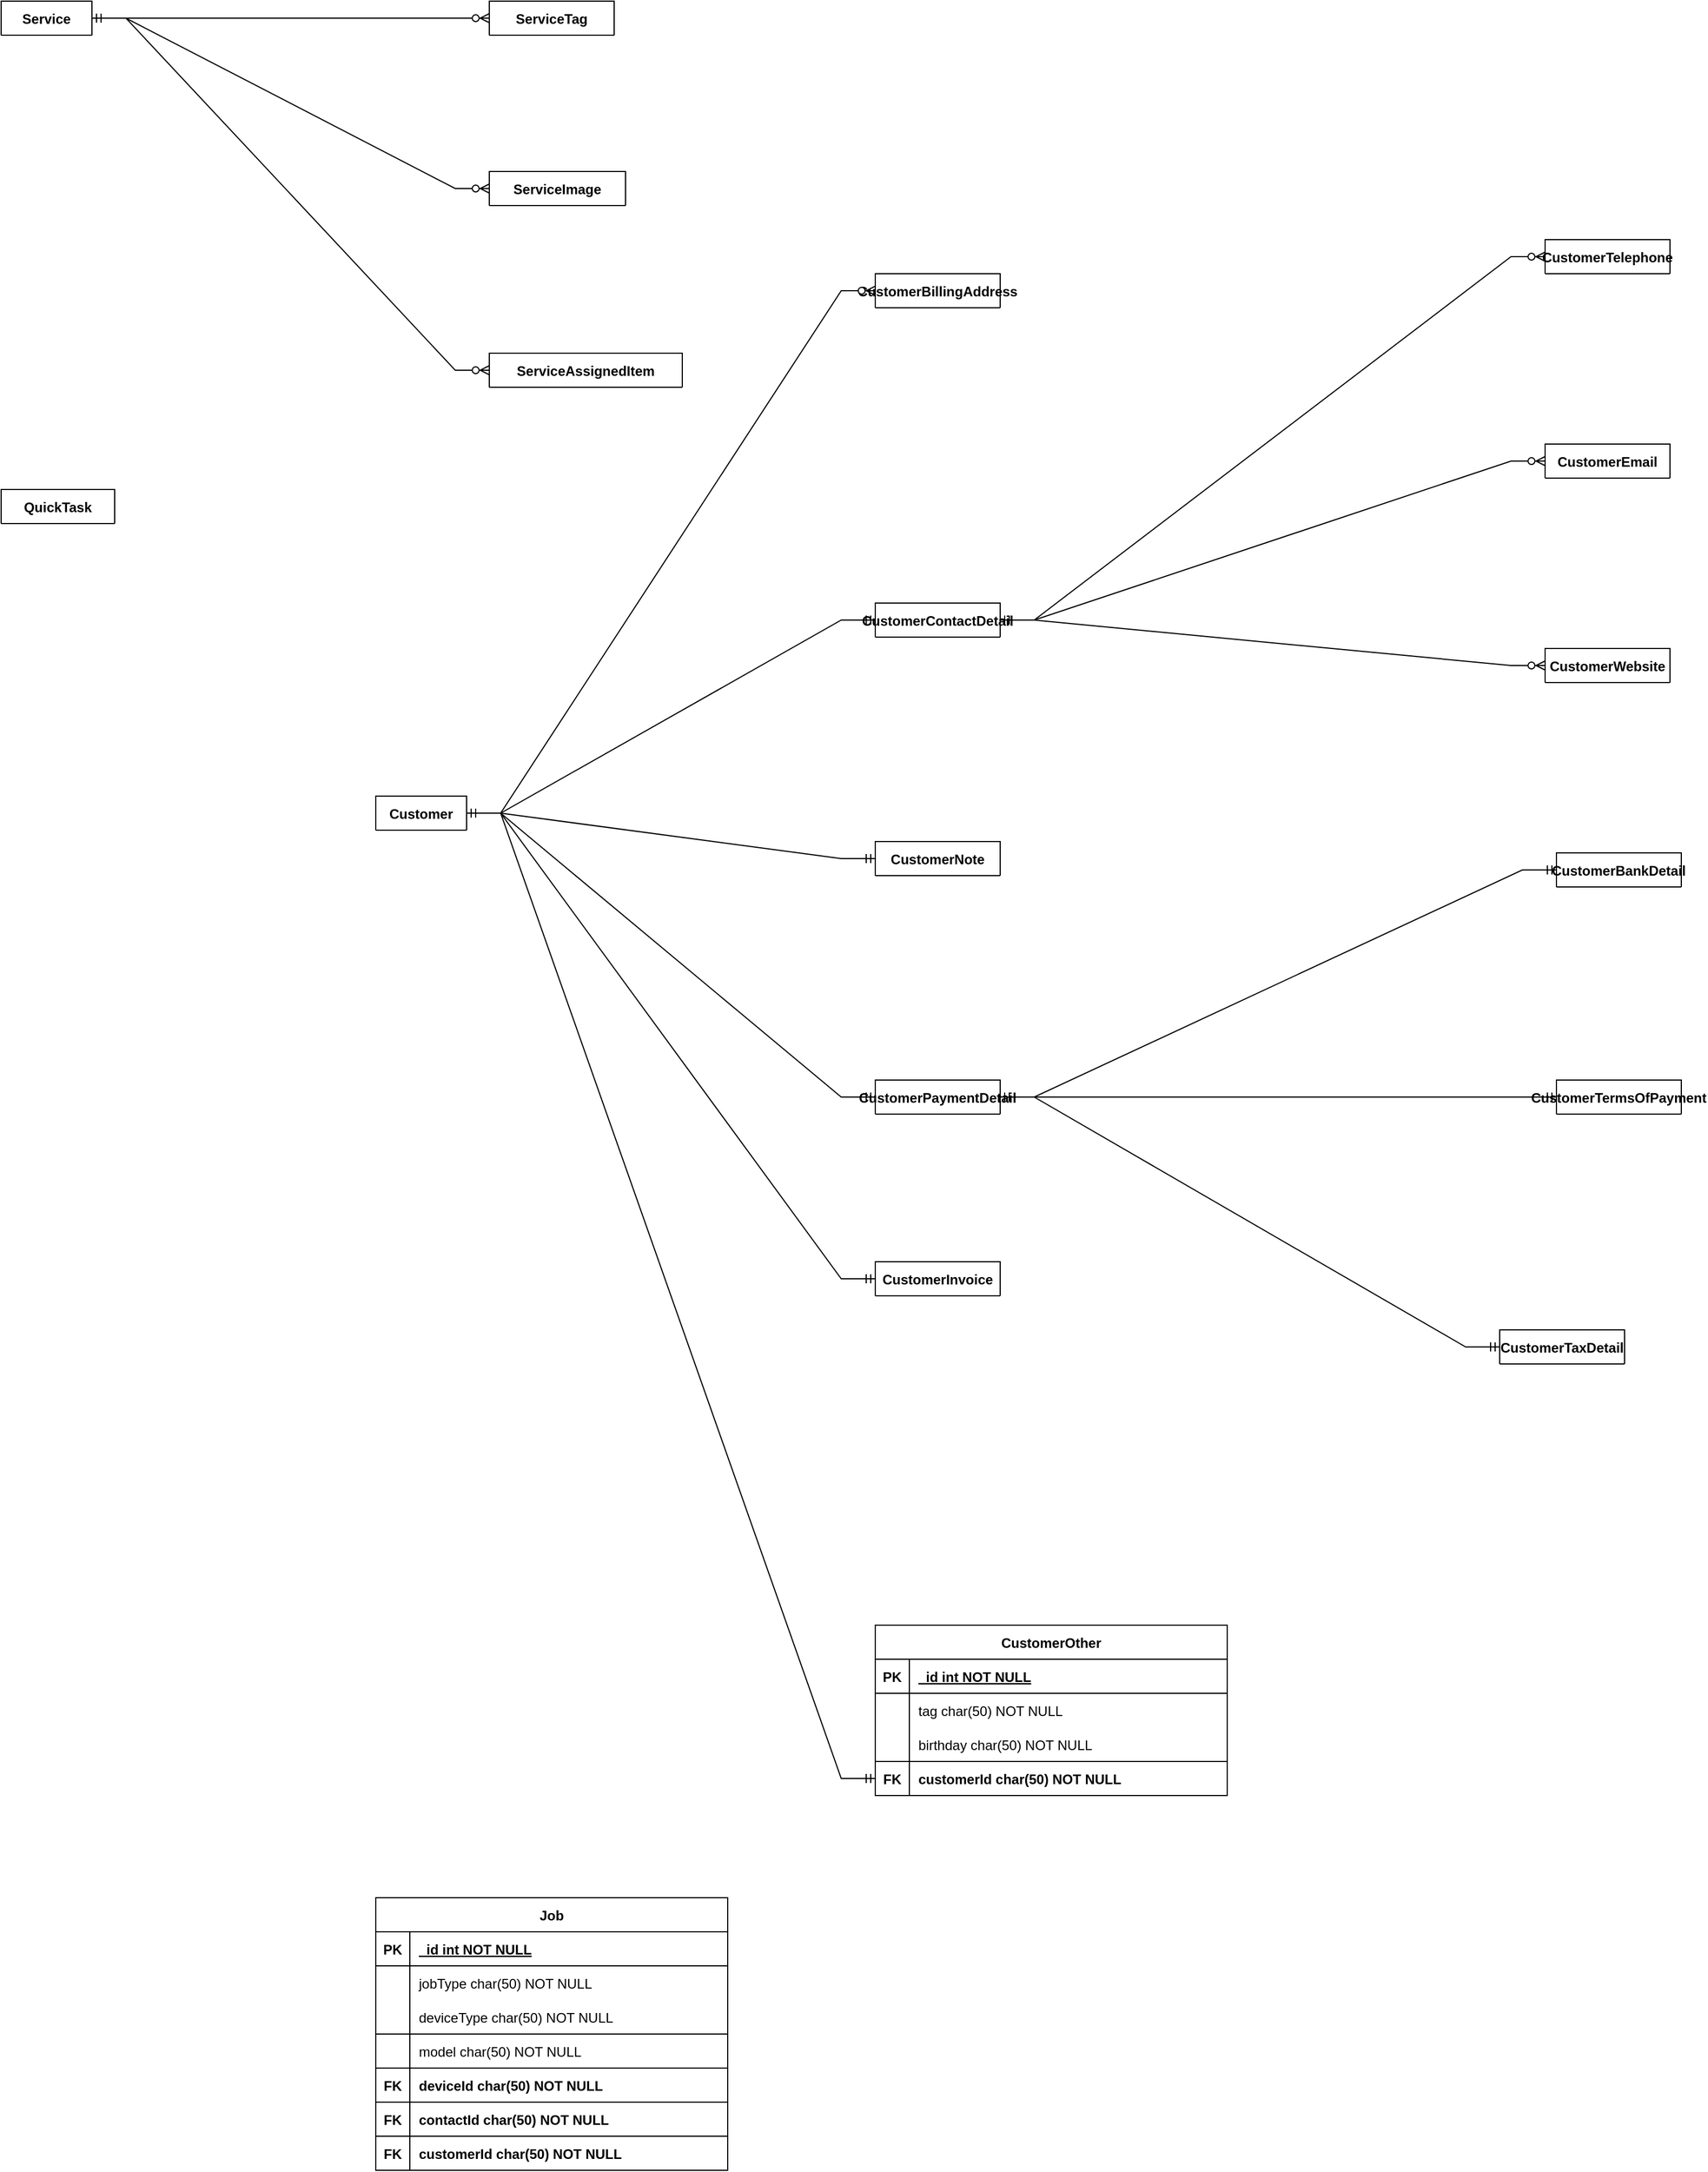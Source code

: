 <mxfile version="20.6.0" type="device"><diagram id="R2lEEEUBdFMjLlhIrx00" name="Page-1"><mxGraphModel dx="2808" dy="450" grid="1" gridSize="10" guides="1" tooltips="1" connect="1" arrows="1" fold="1" page="1" pageScale="1" pageWidth="850" pageHeight="1100" math="0" shadow="0" extFonts="Permanent Marker^https://fonts.googleapis.com/css?family=Permanent+Marker"><root><mxCell id="0"/><mxCell id="1" parent="0"/><mxCell id="C-vyLk0tnHw3VtMMgP7b-2" value="Service" style="shape=table;startSize=30;container=1;collapsible=1;childLayout=tableLayout;fixedRows=1;rowLines=0;fontStyle=1;align=center;resizeLast=1;" parent="1" vertex="1" collapsed="1"><mxGeometry x="-1560" y="40" width="80" height="30" as="geometry"><mxRectangle x="-1560" y="40" width="310" height="390" as="alternateBounds"/></mxGeometry></mxCell><mxCell id="C-vyLk0tnHw3VtMMgP7b-3" value="" style="shape=partialRectangle;collapsible=0;dropTarget=0;pointerEvents=0;fillColor=none;points=[[0,0.5],[1,0.5]];portConstraint=eastwest;top=0;left=0;right=0;bottom=1;" parent="C-vyLk0tnHw3VtMMgP7b-2" vertex="1"><mxGeometry y="30" width="310" height="30" as="geometry"/></mxCell><mxCell id="C-vyLk0tnHw3VtMMgP7b-4" value="PK" style="shape=partialRectangle;overflow=hidden;connectable=0;fillColor=none;top=0;left=0;bottom=0;right=0;fontStyle=1;" parent="C-vyLk0tnHw3VtMMgP7b-3" vertex="1"><mxGeometry width="30" height="30" as="geometry"><mxRectangle width="30" height="30" as="alternateBounds"/></mxGeometry></mxCell><mxCell id="C-vyLk0tnHw3VtMMgP7b-5" value="_id int NOT NULL " style="shape=partialRectangle;overflow=hidden;connectable=0;fillColor=none;top=0;left=0;bottom=0;right=0;align=left;spacingLeft=6;fontStyle=5;" parent="C-vyLk0tnHw3VtMMgP7b-3" vertex="1"><mxGeometry x="30" width="280" height="30" as="geometry"><mxRectangle width="280" height="30" as="alternateBounds"/></mxGeometry></mxCell><mxCell id="C-vyLk0tnHw3VtMMgP7b-6" value="" style="shape=partialRectangle;collapsible=0;dropTarget=0;pointerEvents=0;fillColor=none;points=[[0,0.5],[1,0.5]];portConstraint=eastwest;top=0;left=0;right=0;bottom=0;" parent="C-vyLk0tnHw3VtMMgP7b-2" vertex="1"><mxGeometry y="60" width="310" height="30" as="geometry"/></mxCell><mxCell id="C-vyLk0tnHw3VtMMgP7b-7" value="" style="shape=partialRectangle;overflow=hidden;connectable=0;fillColor=none;top=0;left=0;bottom=0;right=0;" parent="C-vyLk0tnHw3VtMMgP7b-6" vertex="1"><mxGeometry width="30" height="30" as="geometry"><mxRectangle width="30" height="30" as="alternateBounds"/></mxGeometry></mxCell><mxCell id="C-vyLk0tnHw3VtMMgP7b-8" value="name char(50) NOT NULL" style="shape=partialRectangle;overflow=hidden;connectable=0;fillColor=none;top=0;left=0;bottom=0;right=0;align=left;spacingLeft=6;" parent="C-vyLk0tnHw3VtMMgP7b-6" vertex="1"><mxGeometry x="30" width="280" height="30" as="geometry"><mxRectangle width="280" height="30" as="alternateBounds"/></mxGeometry></mxCell><mxCell id="C-vyLk0tnHw3VtMMgP7b-9" value="" style="shape=partialRectangle;collapsible=0;dropTarget=0;pointerEvents=0;fillColor=none;points=[[0,0.5],[1,0.5]];portConstraint=eastwest;top=0;left=0;right=0;bottom=0;" parent="C-vyLk0tnHw3VtMMgP7b-2" vertex="1"><mxGeometry y="90" width="310" height="30" as="geometry"/></mxCell><mxCell id="C-vyLk0tnHw3VtMMgP7b-10" value="" style="shape=partialRectangle;overflow=hidden;connectable=0;fillColor=none;top=0;left=0;bottom=0;right=0;" parent="C-vyLk0tnHw3VtMMgP7b-9" vertex="1"><mxGeometry width="30" height="30" as="geometry"><mxRectangle width="30" height="30" as="alternateBounds"/></mxGeometry></mxCell><mxCell id="C-vyLk0tnHw3VtMMgP7b-11" value="serviceId int NOT NULL" style="shape=partialRectangle;overflow=hidden;connectable=0;fillColor=none;top=0;left=0;bottom=0;right=0;align=left;spacingLeft=6;" parent="C-vyLk0tnHw3VtMMgP7b-9" vertex="1"><mxGeometry x="30" width="280" height="30" as="geometry"><mxRectangle width="280" height="30" as="alternateBounds"/></mxGeometry></mxCell><mxCell id="jtZ6n3qfMtma6sbnwQF1-7" value="" style="shape=partialRectangle;collapsible=0;dropTarget=0;pointerEvents=0;fillColor=none;points=[[0,0.5],[1,0.5]];portConstraint=eastwest;top=0;left=0;right=0;bottom=0;" parent="C-vyLk0tnHw3VtMMgP7b-2" vertex="1"><mxGeometry y="120" width="310" height="30" as="geometry"/></mxCell><mxCell id="jtZ6n3qfMtma6sbnwQF1-8" value="" style="shape=partialRectangle;overflow=hidden;connectable=0;fillColor=none;top=0;left=0;bottom=0;right=0;" parent="jtZ6n3qfMtma6sbnwQF1-7" vertex="1"><mxGeometry width="30" height="30" as="geometry"><mxRectangle width="30" height="30" as="alternateBounds"/></mxGeometry></mxCell><mxCell id="jtZ6n3qfMtma6sbnwQF1-9" value="description char(150) NOT NULL" style="shape=partialRectangle;overflow=hidden;connectable=0;fillColor=none;top=0;left=0;bottom=0;right=0;align=left;spacingLeft=6;" parent="jtZ6n3qfMtma6sbnwQF1-7" vertex="1"><mxGeometry x="30" width="280" height="30" as="geometry"><mxRectangle width="280" height="30" as="alternateBounds"/></mxGeometry></mxCell><mxCell id="jtZ6n3qfMtma6sbnwQF1-10" value="" style="shape=partialRectangle;collapsible=0;dropTarget=0;pointerEvents=0;fillColor=none;points=[[0,0.5],[1,0.5]];portConstraint=eastwest;top=0;left=0;right=0;bottom=0;" parent="C-vyLk0tnHw3VtMMgP7b-2" vertex="1"><mxGeometry y="150" width="310" height="30" as="geometry"/></mxCell><mxCell id="jtZ6n3qfMtma6sbnwQF1-11" value="" style="shape=partialRectangle;overflow=hidden;connectable=0;fillColor=none;top=0;left=0;bottom=0;right=0;" parent="jtZ6n3qfMtma6sbnwQF1-10" vertex="1"><mxGeometry width="30" height="30" as="geometry"><mxRectangle width="30" height="30" as="alternateBounds"/></mxGeometry></mxCell><mxCell id="jtZ6n3qfMtma6sbnwQF1-12" value="deviceCategory char(50) NOT NULL" style="shape=partialRectangle;overflow=hidden;connectable=0;fillColor=none;top=0;left=0;bottom=0;right=0;align=left;spacingLeft=6;" parent="jtZ6n3qfMtma6sbnwQF1-10" vertex="1"><mxGeometry x="30" width="280" height="30" as="geometry"><mxRectangle width="280" height="30" as="alternateBounds"/></mxGeometry></mxCell><mxCell id="jtZ6n3qfMtma6sbnwQF1-13" value="" style="shape=partialRectangle;collapsible=0;dropTarget=0;pointerEvents=0;fillColor=none;points=[[0,0.5],[1,0.5]];portConstraint=eastwest;top=0;left=0;right=0;bottom=0;" parent="C-vyLk0tnHw3VtMMgP7b-2" vertex="1"><mxGeometry y="180" width="310" height="30" as="geometry"/></mxCell><mxCell id="jtZ6n3qfMtma6sbnwQF1-14" value="" style="shape=partialRectangle;overflow=hidden;connectable=0;fillColor=none;top=0;left=0;bottom=0;right=0;" parent="jtZ6n3qfMtma6sbnwQF1-13" vertex="1"><mxGeometry width="30" height="30" as="geometry"><mxRectangle width="30" height="30" as="alternateBounds"/></mxGeometry></mxCell><mxCell id="jtZ6n3qfMtma6sbnwQF1-15" value="deviceCategoryVatPercent int NOT NULL" style="shape=partialRectangle;overflow=hidden;connectable=0;fillColor=none;top=0;left=0;bottom=0;right=0;align=left;spacingLeft=6;" parent="jtZ6n3qfMtma6sbnwQF1-13" vertex="1"><mxGeometry x="30" width="280" height="30" as="geometry"><mxRectangle width="280" height="30" as="alternateBounds"/></mxGeometry></mxCell><mxCell id="jtZ6n3qfMtma6sbnwQF1-16" value="" style="shape=partialRectangle;collapsible=0;dropTarget=0;pointerEvents=0;fillColor=none;points=[[0,0.5],[1,0.5]];portConstraint=eastwest;top=0;left=0;right=0;bottom=0;" parent="C-vyLk0tnHw3VtMMgP7b-2" vertex="1"><mxGeometry y="210" width="310" height="30" as="geometry"/></mxCell><mxCell id="jtZ6n3qfMtma6sbnwQF1-17" value="" style="shape=partialRectangle;overflow=hidden;connectable=0;fillColor=none;top=0;left=0;bottom=0;right=0;" parent="jtZ6n3qfMtma6sbnwQF1-16" vertex="1"><mxGeometry width="30" height="30" as="geometry"><mxRectangle width="30" height="30" as="alternateBounds"/></mxGeometry></mxCell><mxCell id="jtZ6n3qfMtma6sbnwQF1-18" value="manufacturer char(50) NOT NULL" style="shape=partialRectangle;overflow=hidden;connectable=0;fillColor=none;top=0;left=0;bottom=0;right=0;align=left;spacingLeft=6;" parent="jtZ6n3qfMtma6sbnwQF1-16" vertex="1"><mxGeometry x="30" width="280" height="30" as="geometry"><mxRectangle width="280" height="30" as="alternateBounds"/></mxGeometry></mxCell><mxCell id="jtZ6n3qfMtma6sbnwQF1-19" value="" style="shape=partialRectangle;collapsible=0;dropTarget=0;pointerEvents=0;fillColor=none;points=[[0,0.5],[1,0.5]];portConstraint=eastwest;top=0;left=0;right=0;bottom=0;" parent="C-vyLk0tnHw3VtMMgP7b-2" vertex="1"><mxGeometry y="240" width="310" height="30" as="geometry"/></mxCell><mxCell id="jtZ6n3qfMtma6sbnwQF1-20" value="" style="shape=partialRectangle;overflow=hidden;connectable=0;fillColor=none;top=0;left=0;bottom=0;right=0;" parent="jtZ6n3qfMtma6sbnwQF1-19" vertex="1"><mxGeometry width="30" height="30" as="geometry"><mxRectangle width="30" height="30" as="alternateBounds"/></mxGeometry></mxCell><mxCell id="jtZ6n3qfMtma6sbnwQF1-21" value="manufacturerVatPrice int NOT NULL" style="shape=partialRectangle;overflow=hidden;connectable=0;fillColor=none;top=0;left=0;bottom=0;right=0;align=left;spacingLeft=6;" parent="jtZ6n3qfMtma6sbnwQF1-19" vertex="1"><mxGeometry x="30" width="280" height="30" as="geometry"><mxRectangle width="280" height="30" as="alternateBounds"/></mxGeometry></mxCell><mxCell id="jtZ6n3qfMtma6sbnwQF1-22" value="" style="shape=partialRectangle;collapsible=0;dropTarget=0;pointerEvents=0;fillColor=none;points=[[0,0.5],[1,0.5]];portConstraint=eastwest;top=0;left=0;right=0;bottom=0;" parent="C-vyLk0tnHw3VtMMgP7b-2" vertex="1"><mxGeometry y="270" width="310" height="30" as="geometry"/></mxCell><mxCell id="jtZ6n3qfMtma6sbnwQF1-23" value="" style="shape=partialRectangle;overflow=hidden;connectable=0;fillColor=none;top=0;left=0;bottom=0;right=0;" parent="jtZ6n3qfMtma6sbnwQF1-22" vertex="1"><mxGeometry width="30" height="30" as="geometry"><mxRectangle width="30" height="30" as="alternateBounds"/></mxGeometry></mxCell><mxCell id="jtZ6n3qfMtma6sbnwQF1-24" value="model char(50) NOT NULL" style="shape=partialRectangle;overflow=hidden;connectable=0;fillColor=none;top=0;left=0;bottom=0;right=0;align=left;spacingLeft=6;" parent="jtZ6n3qfMtma6sbnwQF1-22" vertex="1"><mxGeometry x="30" width="280" height="30" as="geometry"><mxRectangle width="280" height="30" as="alternateBounds"/></mxGeometry></mxCell><mxCell id="jtZ6n3qfMtma6sbnwQF1-25" value="" style="shape=partialRectangle;collapsible=0;dropTarget=0;pointerEvents=0;fillColor=none;points=[[0,0.5],[1,0.5]];portConstraint=eastwest;top=0;left=0;right=0;bottom=0;" parent="C-vyLk0tnHw3VtMMgP7b-2" vertex="1"><mxGeometry y="300" width="310" height="30" as="geometry"/></mxCell><mxCell id="jtZ6n3qfMtma6sbnwQF1-26" value="" style="shape=partialRectangle;overflow=hidden;connectable=0;fillColor=none;top=0;left=0;bottom=0;right=0;" parent="jtZ6n3qfMtma6sbnwQF1-25" vertex="1"><mxGeometry width="30" height="30" as="geometry"><mxRectangle width="30" height="30" as="alternateBounds"/></mxGeometry></mxCell><mxCell id="jtZ6n3qfMtma6sbnwQF1-27" value="modelVatPrice int NOT NULL" style="shape=partialRectangle;overflow=hidden;connectable=0;fillColor=none;top=0;left=0;bottom=0;right=0;align=left;spacingLeft=6;" parent="jtZ6n3qfMtma6sbnwQF1-25" vertex="1"><mxGeometry x="30" width="280" height="30" as="geometry"><mxRectangle width="280" height="30" as="alternateBounds"/></mxGeometry></mxCell><mxCell id="jtZ6n3qfMtma6sbnwQF1-28" value="" style="shape=partialRectangle;collapsible=0;dropTarget=0;pointerEvents=0;fillColor=none;points=[[0,0.5],[1,0.5]];portConstraint=eastwest;top=0;left=0;right=0;bottom=0;" parent="C-vyLk0tnHw3VtMMgP7b-2" vertex="1"><mxGeometry y="330" width="310" height="30" as="geometry"/></mxCell><mxCell id="jtZ6n3qfMtma6sbnwQF1-29" value="" style="shape=partialRectangle;overflow=hidden;connectable=0;fillColor=none;top=0;left=0;bottom=0;right=0;" parent="jtZ6n3qfMtma6sbnwQF1-28" vertex="1"><mxGeometry width="30" height="30" as="geometry"><mxRectangle width="30" height="30" as="alternateBounds"/></mxGeometry></mxCell><mxCell id="jtZ6n3qfMtma6sbnwQF1-30" value="showOnHompage boolean NOT NULL" style="shape=partialRectangle;overflow=hidden;connectable=0;fillColor=none;top=0;left=0;bottom=0;right=0;align=left;spacingLeft=6;" parent="jtZ6n3qfMtma6sbnwQF1-28" vertex="1"><mxGeometry x="30" width="280" height="30" as="geometry"><mxRectangle width="280" height="30" as="alternateBounds"/></mxGeometry></mxCell><mxCell id="jtZ6n3qfMtma6sbnwQF1-34" value="" style="shape=partialRectangle;collapsible=0;dropTarget=0;pointerEvents=0;fillColor=none;points=[[0,0.5],[1,0.5]];portConstraint=eastwest;top=0;left=0;right=0;bottom=0;" parent="C-vyLk0tnHw3VtMMgP7b-2" vertex="1"><mxGeometry y="360" width="310" height="30" as="geometry"/></mxCell><mxCell id="jtZ6n3qfMtma6sbnwQF1-35" value="FK" style="shape=partialRectangle;overflow=hidden;connectable=0;fillColor=none;top=0;left=0;bottom=0;right=0;fontStyle=1" parent="jtZ6n3qfMtma6sbnwQF1-34" vertex="1"><mxGeometry width="30" height="30" as="geometry"><mxRectangle width="30" height="30" as="alternateBounds"/></mxGeometry></mxCell><mxCell id="jtZ6n3qfMtma6sbnwQF1-36" value="userId char(50) NOT NULL" style="shape=partialRectangle;overflow=hidden;connectable=0;fillColor=none;top=0;left=0;bottom=0;right=0;align=left;spacingLeft=6;fontStyle=1" parent="jtZ6n3qfMtma6sbnwQF1-34" vertex="1"><mxGeometry x="30" width="280" height="30" as="geometry"><mxRectangle width="280" height="30" as="alternateBounds"/></mxGeometry></mxCell><mxCell id="C-vyLk0tnHw3VtMMgP7b-13" value="ServiceAssignedItem" style="shape=table;startSize=30;container=1;collapsible=1;childLayout=tableLayout;fixedRows=1;rowLines=0;fontStyle=1;align=center;resizeLast=1;" parent="1" vertex="1" collapsed="1"><mxGeometry x="-1130" y="350" width="170" height="30" as="geometry"><mxRectangle x="-1130" y="350" width="250" height="120" as="alternateBounds"/></mxGeometry></mxCell><mxCell id="C-vyLk0tnHw3VtMMgP7b-14" value="" style="shape=partialRectangle;collapsible=0;dropTarget=0;pointerEvents=0;fillColor=none;points=[[0,0.5],[1,0.5]];portConstraint=eastwest;top=0;left=0;right=0;bottom=1;" parent="C-vyLk0tnHw3VtMMgP7b-13" vertex="1"><mxGeometry y="30" width="250" height="30" as="geometry"/></mxCell><mxCell id="C-vyLk0tnHw3VtMMgP7b-15" value="PK" style="shape=partialRectangle;overflow=hidden;connectable=0;fillColor=none;top=0;left=0;bottom=0;right=0;fontStyle=1;" parent="C-vyLk0tnHw3VtMMgP7b-14" vertex="1"><mxGeometry width="30" height="30" as="geometry"><mxRectangle width="30" height="30" as="alternateBounds"/></mxGeometry></mxCell><mxCell id="C-vyLk0tnHw3VtMMgP7b-16" value="_id int NOT NULL " style="shape=partialRectangle;overflow=hidden;connectable=0;fillColor=none;top=0;left=0;bottom=0;right=0;align=left;spacingLeft=6;fontStyle=5;" parent="C-vyLk0tnHw3VtMMgP7b-14" vertex="1"><mxGeometry x="30" width="220" height="30" as="geometry"><mxRectangle width="220" height="30" as="alternateBounds"/></mxGeometry></mxCell><mxCell id="C-vyLk0tnHw3VtMMgP7b-17" value="" style="shape=partialRectangle;collapsible=0;dropTarget=0;pointerEvents=0;fillColor=none;points=[[0,0.5],[1,0.5]];portConstraint=eastwest;top=0;left=0;right=0;bottom=0;" parent="C-vyLk0tnHw3VtMMgP7b-13" vertex="1"><mxGeometry y="60" width="250" height="30" as="geometry"/></mxCell><mxCell id="C-vyLk0tnHw3VtMMgP7b-18" value="FK" style="shape=partialRectangle;overflow=hidden;connectable=0;fillColor=none;top=0;left=0;bottom=0;right=0;fontStyle=1" parent="C-vyLk0tnHw3VtMMgP7b-17" vertex="1"><mxGeometry width="30" height="30" as="geometry"><mxRectangle width="30" height="30" as="alternateBounds"/></mxGeometry></mxCell><mxCell id="C-vyLk0tnHw3VtMMgP7b-19" value="ItemId char(50) NOT NULL" style="shape=partialRectangle;overflow=hidden;connectable=0;fillColor=none;top=0;left=0;bottom=0;right=0;align=left;spacingLeft=6;fontStyle=1" parent="C-vyLk0tnHw3VtMMgP7b-17" vertex="1"><mxGeometry x="30" width="220" height="30" as="geometry"><mxRectangle width="220" height="30" as="alternateBounds"/></mxGeometry></mxCell><mxCell id="C-vyLk0tnHw3VtMMgP7b-20" value="" style="shape=partialRectangle;collapsible=0;dropTarget=0;pointerEvents=0;fillColor=none;points=[[0,0.5],[1,0.5]];portConstraint=eastwest;top=0;left=0;right=0;bottom=0;" parent="C-vyLk0tnHw3VtMMgP7b-13" vertex="1"><mxGeometry y="90" width="250" height="30" as="geometry"/></mxCell><mxCell id="C-vyLk0tnHw3VtMMgP7b-21" value="FK" style="shape=partialRectangle;overflow=hidden;connectable=0;fillColor=none;top=0;left=0;bottom=0;right=0;fontStyle=1" parent="C-vyLk0tnHw3VtMMgP7b-20" vertex="1"><mxGeometry width="30" height="30" as="geometry"><mxRectangle width="30" height="30" as="alternateBounds"/></mxGeometry></mxCell><mxCell id="C-vyLk0tnHw3VtMMgP7b-22" value="serviceId char(50) NOT NULL" style="shape=partialRectangle;overflow=hidden;connectable=0;fillColor=none;top=0;left=0;bottom=0;right=0;align=left;spacingLeft=6;fontStyle=1" parent="C-vyLk0tnHw3VtMMgP7b-20" vertex="1"><mxGeometry x="30" width="220" height="30" as="geometry"><mxRectangle width="220" height="30" as="alternateBounds"/></mxGeometry></mxCell><mxCell id="C-vyLk0tnHw3VtMMgP7b-23" value="QuickTask" style="shape=table;startSize=30;container=1;collapsible=1;childLayout=tableLayout;fixedRows=1;rowLines=0;fontStyle=1;align=center;resizeLast=1;" parent="1" vertex="1" collapsed="1"><mxGeometry x="-1560" y="470" width="100" height="30" as="geometry"><mxRectangle x="-1560" y="470" width="250" height="150" as="alternateBounds"/></mxGeometry></mxCell><mxCell id="C-vyLk0tnHw3VtMMgP7b-24" value="" style="shape=partialRectangle;collapsible=0;dropTarget=0;pointerEvents=0;fillColor=none;points=[[0,0.5],[1,0.5]];portConstraint=eastwest;top=0;left=0;right=0;bottom=1;" parent="C-vyLk0tnHw3VtMMgP7b-23" vertex="1"><mxGeometry y="30" width="250" height="30" as="geometry"/></mxCell><mxCell id="C-vyLk0tnHw3VtMMgP7b-25" value="PK" style="shape=partialRectangle;overflow=hidden;connectable=0;fillColor=none;top=0;left=0;bottom=0;right=0;fontStyle=1;" parent="C-vyLk0tnHw3VtMMgP7b-24" vertex="1"><mxGeometry width="30" height="30" as="geometry"><mxRectangle width="30" height="30" as="alternateBounds"/></mxGeometry></mxCell><mxCell id="C-vyLk0tnHw3VtMMgP7b-26" value="_id int NOT NULL " style="shape=partialRectangle;overflow=hidden;connectable=0;fillColor=none;top=0;left=0;bottom=0;right=0;align=left;spacingLeft=6;fontStyle=5;" parent="C-vyLk0tnHw3VtMMgP7b-24" vertex="1"><mxGeometry x="30" width="220" height="30" as="geometry"><mxRectangle width="220" height="30" as="alternateBounds"/></mxGeometry></mxCell><mxCell id="C-vyLk0tnHw3VtMMgP7b-27" value="" style="shape=partialRectangle;collapsible=0;dropTarget=0;pointerEvents=0;fillColor=none;points=[[0,0.5],[1,0.5]];portConstraint=eastwest;top=0;left=0;right=0;bottom=0;" parent="C-vyLk0tnHw3VtMMgP7b-23" vertex="1"><mxGeometry y="60" width="250" height="30" as="geometry"/></mxCell><mxCell id="C-vyLk0tnHw3VtMMgP7b-28" value="" style="shape=partialRectangle;overflow=hidden;connectable=0;fillColor=none;top=0;left=0;bottom=0;right=0;" parent="C-vyLk0tnHw3VtMMgP7b-27" vertex="1"><mxGeometry width="30" height="30" as="geometry"><mxRectangle width="30" height="30" as="alternateBounds"/></mxGeometry></mxCell><mxCell id="C-vyLk0tnHw3VtMMgP7b-29" value="title char(50) NOT NULL" style="shape=partialRectangle;overflow=hidden;connectable=0;fillColor=none;top=0;left=0;bottom=0;right=0;align=left;spacingLeft=6;" parent="C-vyLk0tnHw3VtMMgP7b-27" vertex="1"><mxGeometry x="30" width="220" height="30" as="geometry"><mxRectangle width="220" height="30" as="alternateBounds"/></mxGeometry></mxCell><mxCell id="jtZ6n3qfMtma6sbnwQF1-1" value="" style="shape=partialRectangle;collapsible=0;dropTarget=0;pointerEvents=0;fillColor=none;points=[[0,0.5],[1,0.5]];portConstraint=eastwest;top=0;left=0;right=0;bottom=0;" parent="C-vyLk0tnHw3VtMMgP7b-23" vertex="1"><mxGeometry y="90" width="250" height="30" as="geometry"/></mxCell><mxCell id="jtZ6n3qfMtma6sbnwQF1-2" value="" style="shape=partialRectangle;overflow=hidden;connectable=0;fillColor=none;top=0;left=0;bottom=0;right=0;" parent="jtZ6n3qfMtma6sbnwQF1-1" vertex="1"><mxGeometry width="30" height="30" as="geometry"><mxRectangle width="30" height="30" as="alternateBounds"/></mxGeometry></mxCell><mxCell id="jtZ6n3qfMtma6sbnwQF1-3" value="dataAndTime char(50) NOT NULL" style="shape=partialRectangle;overflow=hidden;connectable=0;fillColor=none;top=0;left=0;bottom=0;right=0;align=left;spacingLeft=6;" parent="jtZ6n3qfMtma6sbnwQF1-1" vertex="1"><mxGeometry x="30" width="220" height="30" as="geometry"><mxRectangle width="220" height="30" as="alternateBounds"/></mxGeometry></mxCell><mxCell id="jtZ6n3qfMtma6sbnwQF1-4" value="" style="shape=partialRectangle;collapsible=0;dropTarget=0;pointerEvents=0;fillColor=none;points=[[0,0.5],[1,0.5]];portConstraint=eastwest;top=0;left=0;right=0;bottom=0;" parent="C-vyLk0tnHw3VtMMgP7b-23" vertex="1"><mxGeometry y="120" width="250" height="30" as="geometry"/></mxCell><mxCell id="jtZ6n3qfMtma6sbnwQF1-5" value="FK" style="shape=partialRectangle;overflow=hidden;connectable=0;fillColor=none;top=0;left=0;bottom=0;right=0;fontStyle=1" parent="jtZ6n3qfMtma6sbnwQF1-4" vertex="1"><mxGeometry width="30" height="30" as="geometry"><mxRectangle width="30" height="30" as="alternateBounds"/></mxGeometry></mxCell><mxCell id="jtZ6n3qfMtma6sbnwQF1-6" value="userId char(50) NOT NULL" style="shape=partialRectangle;overflow=hidden;connectable=0;fillColor=none;top=0;left=0;bottom=0;right=0;align=left;spacingLeft=6;fontStyle=1" parent="jtZ6n3qfMtma6sbnwQF1-4" vertex="1"><mxGeometry x="30" width="220" height="30" as="geometry"><mxRectangle width="220" height="30" as="alternateBounds"/></mxGeometry></mxCell><mxCell id="jtZ6n3qfMtma6sbnwQF1-37" value="ServiceImage" style="shape=table;startSize=30;container=1;collapsible=1;childLayout=tableLayout;fixedRows=1;rowLines=0;fontStyle=1;align=center;resizeLast=1;" parent="1" vertex="1" collapsed="1"><mxGeometry x="-1130" y="190" width="120" height="30" as="geometry"><mxRectangle x="-1130" y="190" width="250" height="120" as="alternateBounds"/></mxGeometry></mxCell><mxCell id="jtZ6n3qfMtma6sbnwQF1-38" value="" style="shape=partialRectangle;collapsible=0;dropTarget=0;pointerEvents=0;fillColor=none;points=[[0,0.5],[1,0.5]];portConstraint=eastwest;top=0;left=0;right=0;bottom=1;" parent="jtZ6n3qfMtma6sbnwQF1-37" vertex="1"><mxGeometry y="30" width="250" height="30" as="geometry"/></mxCell><mxCell id="jtZ6n3qfMtma6sbnwQF1-39" value="PK" style="shape=partialRectangle;overflow=hidden;connectable=0;fillColor=none;top=0;left=0;bottom=0;right=0;fontStyle=1;" parent="jtZ6n3qfMtma6sbnwQF1-38" vertex="1"><mxGeometry width="30" height="30" as="geometry"><mxRectangle width="30" height="30" as="alternateBounds"/></mxGeometry></mxCell><mxCell id="jtZ6n3qfMtma6sbnwQF1-40" value="_id int NOT NULL " style="shape=partialRectangle;overflow=hidden;connectable=0;fillColor=none;top=0;left=0;bottom=0;right=0;align=left;spacingLeft=6;fontStyle=5;" parent="jtZ6n3qfMtma6sbnwQF1-38" vertex="1"><mxGeometry x="30" width="220" height="30" as="geometry"><mxRectangle width="220" height="30" as="alternateBounds"/></mxGeometry></mxCell><mxCell id="jtZ6n3qfMtma6sbnwQF1-41" value="" style="shape=partialRectangle;collapsible=0;dropTarget=0;pointerEvents=0;fillColor=none;points=[[0,0.5],[1,0.5]];portConstraint=eastwest;top=0;left=0;right=0;bottom=0;" parent="jtZ6n3qfMtma6sbnwQF1-37" vertex="1"><mxGeometry y="60" width="250" height="30" as="geometry"/></mxCell><mxCell id="jtZ6n3qfMtma6sbnwQF1-42" value="" style="shape=partialRectangle;overflow=hidden;connectable=0;fillColor=none;top=0;left=0;bottom=0;right=0;fontStyle=1" parent="jtZ6n3qfMtma6sbnwQF1-41" vertex="1"><mxGeometry width="30" height="30" as="geometry"><mxRectangle width="30" height="30" as="alternateBounds"/></mxGeometry></mxCell><mxCell id="jtZ6n3qfMtma6sbnwQF1-43" value="image Image NOT NULL" style="shape=partialRectangle;overflow=hidden;connectable=0;fillColor=none;top=0;left=0;bottom=0;right=0;align=left;spacingLeft=6;fontStyle=0" parent="jtZ6n3qfMtma6sbnwQF1-41" vertex="1"><mxGeometry x="30" width="220" height="30" as="geometry"><mxRectangle width="220" height="30" as="alternateBounds"/></mxGeometry></mxCell><mxCell id="jtZ6n3qfMtma6sbnwQF1-44" value="" style="shape=partialRectangle;collapsible=0;dropTarget=0;pointerEvents=0;fillColor=none;points=[[0,0.5],[1,0.5]];portConstraint=eastwest;top=0;left=0;right=0;bottom=0;" parent="jtZ6n3qfMtma6sbnwQF1-37" vertex="1"><mxGeometry y="90" width="250" height="30" as="geometry"/></mxCell><mxCell id="jtZ6n3qfMtma6sbnwQF1-45" value="FK" style="shape=partialRectangle;overflow=hidden;connectable=0;fillColor=none;top=0;left=0;bottom=0;right=0;fontStyle=1" parent="jtZ6n3qfMtma6sbnwQF1-44" vertex="1"><mxGeometry width="30" height="30" as="geometry"><mxRectangle width="30" height="30" as="alternateBounds"/></mxGeometry></mxCell><mxCell id="jtZ6n3qfMtma6sbnwQF1-46" value="serviceId char(50) NOT NULL" style="shape=partialRectangle;overflow=hidden;connectable=0;fillColor=none;top=0;left=0;bottom=0;right=0;align=left;spacingLeft=6;fontStyle=1" parent="jtZ6n3qfMtma6sbnwQF1-44" vertex="1"><mxGeometry x="30" width="220" height="30" as="geometry"><mxRectangle width="220" height="30" as="alternateBounds"/></mxGeometry></mxCell><mxCell id="jtZ6n3qfMtma6sbnwQF1-47" value="ServiceTag" style="shape=table;startSize=30;container=1;collapsible=1;childLayout=tableLayout;fixedRows=1;rowLines=0;fontStyle=1;align=center;resizeLast=1;" parent="1" vertex="1" collapsed="1"><mxGeometry x="-1130" y="40" width="110" height="30" as="geometry"><mxRectangle x="-1130" y="40" width="250" height="120" as="alternateBounds"/></mxGeometry></mxCell><mxCell id="jtZ6n3qfMtma6sbnwQF1-48" value="" style="shape=partialRectangle;collapsible=0;dropTarget=0;pointerEvents=0;fillColor=none;points=[[0,0.5],[1,0.5]];portConstraint=eastwest;top=0;left=0;right=0;bottom=1;" parent="jtZ6n3qfMtma6sbnwQF1-47" vertex="1"><mxGeometry y="30" width="250" height="30" as="geometry"/></mxCell><mxCell id="jtZ6n3qfMtma6sbnwQF1-49" value="PK" style="shape=partialRectangle;overflow=hidden;connectable=0;fillColor=none;top=0;left=0;bottom=0;right=0;fontStyle=1;" parent="jtZ6n3qfMtma6sbnwQF1-48" vertex="1"><mxGeometry width="30" height="30" as="geometry"><mxRectangle width="30" height="30" as="alternateBounds"/></mxGeometry></mxCell><mxCell id="jtZ6n3qfMtma6sbnwQF1-50" value="_id int NOT NULL " style="shape=partialRectangle;overflow=hidden;connectable=0;fillColor=none;top=0;left=0;bottom=0;right=0;align=left;spacingLeft=6;fontStyle=5;" parent="jtZ6n3qfMtma6sbnwQF1-48" vertex="1"><mxGeometry x="30" width="220" height="30" as="geometry"><mxRectangle width="220" height="30" as="alternateBounds"/></mxGeometry></mxCell><mxCell id="jtZ6n3qfMtma6sbnwQF1-51" value="" style="shape=partialRectangle;collapsible=0;dropTarget=0;pointerEvents=0;fillColor=none;points=[[0,0.5],[1,0.5]];portConstraint=eastwest;top=0;left=0;right=0;bottom=0;" parent="jtZ6n3qfMtma6sbnwQF1-47" vertex="1"><mxGeometry y="60" width="250" height="30" as="geometry"/></mxCell><mxCell id="jtZ6n3qfMtma6sbnwQF1-52" value="" style="shape=partialRectangle;overflow=hidden;connectable=0;fillColor=none;top=0;left=0;bottom=0;right=0;fontStyle=1" parent="jtZ6n3qfMtma6sbnwQF1-51" vertex="1"><mxGeometry width="30" height="30" as="geometry"><mxRectangle width="30" height="30" as="alternateBounds"/></mxGeometry></mxCell><mxCell id="jtZ6n3qfMtma6sbnwQF1-53" value="name char(50) NOT NULL" style="shape=partialRectangle;overflow=hidden;connectable=0;fillColor=none;top=0;left=0;bottom=0;right=0;align=left;spacingLeft=6;fontStyle=0" parent="jtZ6n3qfMtma6sbnwQF1-51" vertex="1"><mxGeometry x="30" width="220" height="30" as="geometry"><mxRectangle width="220" height="30" as="alternateBounds"/></mxGeometry></mxCell><mxCell id="jtZ6n3qfMtma6sbnwQF1-54" value="" style="shape=partialRectangle;collapsible=0;dropTarget=0;pointerEvents=0;fillColor=none;points=[[0,0.5],[1,0.5]];portConstraint=eastwest;top=0;left=0;right=0;bottom=0;" parent="jtZ6n3qfMtma6sbnwQF1-47" vertex="1"><mxGeometry y="90" width="250" height="30" as="geometry"/></mxCell><mxCell id="jtZ6n3qfMtma6sbnwQF1-55" value="FK" style="shape=partialRectangle;overflow=hidden;connectable=0;fillColor=none;top=0;left=0;bottom=0;right=0;fontStyle=1" parent="jtZ6n3qfMtma6sbnwQF1-54" vertex="1"><mxGeometry width="30" height="30" as="geometry"><mxRectangle width="30" height="30" as="alternateBounds"/></mxGeometry></mxCell><mxCell id="jtZ6n3qfMtma6sbnwQF1-56" value="serviceId char(50) NOT NULL" style="shape=partialRectangle;overflow=hidden;connectable=0;fillColor=none;top=0;left=0;bottom=0;right=0;align=left;spacingLeft=6;fontStyle=1" parent="jtZ6n3qfMtma6sbnwQF1-54" vertex="1"><mxGeometry x="30" width="220" height="30" as="geometry"><mxRectangle width="220" height="30" as="alternateBounds"/></mxGeometry></mxCell><mxCell id="jtZ6n3qfMtma6sbnwQF1-57" value="Customer" style="shape=table;startSize=30;container=1;collapsible=1;childLayout=tableLayout;fixedRows=1;rowLines=0;fontStyle=1;align=center;resizeLast=1;" parent="1" vertex="1" collapsed="1"><mxGeometry x="-1230" y="740" width="80" height="30" as="geometry"><mxRectangle x="-1230" y="740" width="310" height="330" as="alternateBounds"/></mxGeometry></mxCell><mxCell id="jtZ6n3qfMtma6sbnwQF1-58" value="" style="shape=partialRectangle;collapsible=0;dropTarget=0;pointerEvents=0;fillColor=none;points=[[0,0.5],[1,0.5]];portConstraint=eastwest;top=0;left=0;right=0;bottom=1;" parent="jtZ6n3qfMtma6sbnwQF1-57" vertex="1"><mxGeometry y="30" width="310" height="30" as="geometry"/></mxCell><mxCell id="jtZ6n3qfMtma6sbnwQF1-59" value="PK" style="shape=partialRectangle;overflow=hidden;connectable=0;fillColor=none;top=0;left=0;bottom=0;right=0;fontStyle=1;" parent="jtZ6n3qfMtma6sbnwQF1-58" vertex="1"><mxGeometry width="30" height="30" as="geometry"><mxRectangle width="30" height="30" as="alternateBounds"/></mxGeometry></mxCell><mxCell id="jtZ6n3qfMtma6sbnwQF1-60" value="_id int NOT NULL " style="shape=partialRectangle;overflow=hidden;connectable=0;fillColor=none;top=0;left=0;bottom=0;right=0;align=left;spacingLeft=6;fontStyle=5;" parent="jtZ6n3qfMtma6sbnwQF1-58" vertex="1"><mxGeometry x="30" width="280" height="30" as="geometry"><mxRectangle width="280" height="30" as="alternateBounds"/></mxGeometry></mxCell><mxCell id="jtZ6n3qfMtma6sbnwQF1-61" value="" style="shape=partialRectangle;collapsible=0;dropTarget=0;pointerEvents=0;fillColor=none;points=[[0,0.5],[1,0.5]];portConstraint=eastwest;top=0;left=0;right=0;bottom=0;" parent="jtZ6n3qfMtma6sbnwQF1-57" vertex="1"><mxGeometry y="60" width="310" height="30" as="geometry"/></mxCell><mxCell id="jtZ6n3qfMtma6sbnwQF1-62" value="" style="shape=partialRectangle;overflow=hidden;connectable=0;fillColor=none;top=0;left=0;bottom=0;right=0;" parent="jtZ6n3qfMtma6sbnwQF1-61" vertex="1"><mxGeometry width="30" height="30" as="geometry"><mxRectangle width="30" height="30" as="alternateBounds"/></mxGeometry></mxCell><mxCell id="jtZ6n3qfMtma6sbnwQF1-63" value="salution char(50) NOT NULL" style="shape=partialRectangle;overflow=hidden;connectable=0;fillColor=none;top=0;left=0;bottom=0;right=0;align=left;spacingLeft=6;" parent="jtZ6n3qfMtma6sbnwQF1-61" vertex="1"><mxGeometry x="30" width="280" height="30" as="geometry"><mxRectangle width="280" height="30" as="alternateBounds"/></mxGeometry></mxCell><mxCell id="jtZ6n3qfMtma6sbnwQF1-64" value="" style="shape=partialRectangle;collapsible=0;dropTarget=0;pointerEvents=0;fillColor=none;points=[[0,0.5],[1,0.5]];portConstraint=eastwest;top=0;left=0;right=0;bottom=0;" parent="jtZ6n3qfMtma6sbnwQF1-57" vertex="1"><mxGeometry y="90" width="310" height="30" as="geometry"/></mxCell><mxCell id="jtZ6n3qfMtma6sbnwQF1-65" value="" style="shape=partialRectangle;overflow=hidden;connectable=0;fillColor=none;top=0;left=0;bottom=0;right=0;" parent="jtZ6n3qfMtma6sbnwQF1-64" vertex="1"><mxGeometry width="30" height="30" as="geometry"><mxRectangle width="30" height="30" as="alternateBounds"/></mxGeometry></mxCell><mxCell id="jtZ6n3qfMtma6sbnwQF1-66" value="title char(50) NOT NULL" style="shape=partialRectangle;overflow=hidden;connectable=0;fillColor=none;top=0;left=0;bottom=0;right=0;align=left;spacingLeft=6;" parent="jtZ6n3qfMtma6sbnwQF1-64" vertex="1"><mxGeometry x="30" width="280" height="30" as="geometry"><mxRectangle width="280" height="30" as="alternateBounds"/></mxGeometry></mxCell><mxCell id="jtZ6n3qfMtma6sbnwQF1-67" value="" style="shape=partialRectangle;collapsible=0;dropTarget=0;pointerEvents=0;fillColor=none;points=[[0,0.5],[1,0.5]];portConstraint=eastwest;top=0;left=0;right=0;bottom=0;" parent="jtZ6n3qfMtma6sbnwQF1-57" vertex="1"><mxGeometry y="120" width="310" height="30" as="geometry"/></mxCell><mxCell id="jtZ6n3qfMtma6sbnwQF1-68" value="" style="shape=partialRectangle;overflow=hidden;connectable=0;fillColor=none;top=0;left=0;bottom=0;right=0;" parent="jtZ6n3qfMtma6sbnwQF1-67" vertex="1"><mxGeometry width="30" height="30" as="geometry"><mxRectangle width="30" height="30" as="alternateBounds"/></mxGeometry></mxCell><mxCell id="jtZ6n3qfMtma6sbnwQF1-69" value="type char(150) NOT NULL" style="shape=partialRectangle;overflow=hidden;connectable=0;fillColor=none;top=0;left=0;bottom=0;right=0;align=left;spacingLeft=6;" parent="jtZ6n3qfMtma6sbnwQF1-67" vertex="1"><mxGeometry x="30" width="280" height="30" as="geometry"><mxRectangle width="280" height="30" as="alternateBounds"/></mxGeometry></mxCell><mxCell id="jtZ6n3qfMtma6sbnwQF1-70" value="" style="shape=partialRectangle;collapsible=0;dropTarget=0;pointerEvents=0;fillColor=none;points=[[0,0.5],[1,0.5]];portConstraint=eastwest;top=0;left=0;right=0;bottom=0;" parent="jtZ6n3qfMtma6sbnwQF1-57" vertex="1"><mxGeometry y="150" width="310" height="30" as="geometry"/></mxCell><mxCell id="jtZ6n3qfMtma6sbnwQF1-71" value="" style="shape=partialRectangle;overflow=hidden;connectable=0;fillColor=none;top=0;left=0;bottom=0;right=0;" parent="jtZ6n3qfMtma6sbnwQF1-70" vertex="1"><mxGeometry width="30" height="30" as="geometry"><mxRectangle width="30" height="30" as="alternateBounds"/></mxGeometry></mxCell><mxCell id="jtZ6n3qfMtma6sbnwQF1-72" value="customerNumber int NOT NULL" style="shape=partialRectangle;overflow=hidden;connectable=0;fillColor=none;top=0;left=0;bottom=0;right=0;align=left;spacingLeft=6;" parent="jtZ6n3qfMtma6sbnwQF1-70" vertex="1"><mxGeometry x="30" width="280" height="30" as="geometry"><mxRectangle width="280" height="30" as="alternateBounds"/></mxGeometry></mxCell><mxCell id="jtZ6n3qfMtma6sbnwQF1-73" value="" style="shape=partialRectangle;collapsible=0;dropTarget=0;pointerEvents=0;fillColor=none;points=[[0,0.5],[1,0.5]];portConstraint=eastwest;top=0;left=0;right=0;bottom=0;" parent="jtZ6n3qfMtma6sbnwQF1-57" vertex="1"><mxGeometry y="180" width="310" height="30" as="geometry"/></mxCell><mxCell id="jtZ6n3qfMtma6sbnwQF1-74" value="" style="shape=partialRectangle;overflow=hidden;connectable=0;fillColor=none;top=0;left=0;bottom=0;right=0;" parent="jtZ6n3qfMtma6sbnwQF1-73" vertex="1"><mxGeometry width="30" height="30" as="geometry"><mxRectangle width="30" height="30" as="alternateBounds"/></mxGeometry></mxCell><mxCell id="jtZ6n3qfMtma6sbnwQF1-75" value="firstName char(50) NOT NULL" style="shape=partialRectangle;overflow=hidden;connectable=0;fillColor=none;top=0;left=0;bottom=0;right=0;align=left;spacingLeft=6;" parent="jtZ6n3qfMtma6sbnwQF1-73" vertex="1"><mxGeometry x="30" width="280" height="30" as="geometry"><mxRectangle width="280" height="30" as="alternateBounds"/></mxGeometry></mxCell><mxCell id="jtZ6n3qfMtma6sbnwQF1-76" value="" style="shape=partialRectangle;collapsible=0;dropTarget=0;pointerEvents=0;fillColor=none;points=[[0,0.5],[1,0.5]];portConstraint=eastwest;top=0;left=0;right=0;bottom=0;" parent="jtZ6n3qfMtma6sbnwQF1-57" vertex="1"><mxGeometry y="210" width="310" height="30" as="geometry"/></mxCell><mxCell id="jtZ6n3qfMtma6sbnwQF1-77" value="" style="shape=partialRectangle;overflow=hidden;connectable=0;fillColor=none;top=0;left=0;bottom=0;right=0;" parent="jtZ6n3qfMtma6sbnwQF1-76" vertex="1"><mxGeometry width="30" height="30" as="geometry"><mxRectangle width="30" height="30" as="alternateBounds"/></mxGeometry></mxCell><mxCell id="jtZ6n3qfMtma6sbnwQF1-78" value="lastName char(50) NOT NULL" style="shape=partialRectangle;overflow=hidden;connectable=0;fillColor=none;top=0;left=0;bottom=0;right=0;align=left;spacingLeft=6;" parent="jtZ6n3qfMtma6sbnwQF1-76" vertex="1"><mxGeometry x="30" width="280" height="30" as="geometry"><mxRectangle width="280" height="30" as="alternateBounds"/></mxGeometry></mxCell><mxCell id="jtZ6n3qfMtma6sbnwQF1-79" value="" style="shape=partialRectangle;collapsible=0;dropTarget=0;pointerEvents=0;fillColor=none;points=[[0,0.5],[1,0.5]];portConstraint=eastwest;top=0;left=0;right=0;bottom=0;" parent="jtZ6n3qfMtma6sbnwQF1-57" vertex="1"><mxGeometry y="240" width="310" height="30" as="geometry"/></mxCell><mxCell id="jtZ6n3qfMtma6sbnwQF1-80" value="" style="shape=partialRectangle;overflow=hidden;connectable=0;fillColor=none;top=0;left=0;bottom=0;right=0;" parent="jtZ6n3qfMtma6sbnwQF1-79" vertex="1"><mxGeometry width="30" height="30" as="geometry"><mxRectangle width="30" height="30" as="alternateBounds"/></mxGeometry></mxCell><mxCell id="jtZ6n3qfMtma6sbnwQF1-81" value="organization char(50) NOT NULL" style="shape=partialRectangle;overflow=hidden;connectable=0;fillColor=none;top=0;left=0;bottom=0;right=0;align=left;spacingLeft=6;" parent="jtZ6n3qfMtma6sbnwQF1-79" vertex="1"><mxGeometry x="30" width="280" height="30" as="geometry"><mxRectangle width="280" height="30" as="alternateBounds"/></mxGeometry></mxCell><mxCell id="jtZ6n3qfMtma6sbnwQF1-82" value="" style="shape=partialRectangle;collapsible=0;dropTarget=0;pointerEvents=0;fillColor=none;points=[[0,0.5],[1,0.5]];portConstraint=eastwest;top=0;left=0;right=0;bottom=0;" parent="jtZ6n3qfMtma6sbnwQF1-57" vertex="1"><mxGeometry y="270" width="310" height="30" as="geometry"/></mxCell><mxCell id="jtZ6n3qfMtma6sbnwQF1-83" value="" style="shape=partialRectangle;overflow=hidden;connectable=0;fillColor=none;top=0;left=0;bottom=0;right=0;" parent="jtZ6n3qfMtma6sbnwQF1-82" vertex="1"><mxGeometry width="30" height="30" as="geometry"><mxRectangle width="30" height="30" as="alternateBounds"/></mxGeometry></mxCell><mxCell id="jtZ6n3qfMtma6sbnwQF1-84" value="position char(50) NOT NULL" style="shape=partialRectangle;overflow=hidden;connectable=0;fillColor=none;top=0;left=0;bottom=0;right=0;align=left;spacingLeft=6;" parent="jtZ6n3qfMtma6sbnwQF1-82" vertex="1"><mxGeometry x="30" width="280" height="30" as="geometry"><mxRectangle width="280" height="30" as="alternateBounds"/></mxGeometry></mxCell><mxCell id="jtZ6n3qfMtma6sbnwQF1-85" value="" style="shape=partialRectangle;collapsible=0;dropTarget=0;pointerEvents=0;fillColor=none;points=[[0,0.5],[1,0.5]];portConstraint=eastwest;top=0;left=0;right=0;bottom=0;" parent="jtZ6n3qfMtma6sbnwQF1-57" vertex="1"><mxGeometry y="300" width="310" height="30" as="geometry"/></mxCell><mxCell id="jtZ6n3qfMtma6sbnwQF1-86" value="" style="shape=partialRectangle;overflow=hidden;connectable=0;fillColor=none;top=0;left=0;bottom=0;right=0;" parent="jtZ6n3qfMtma6sbnwQF1-85" vertex="1"><mxGeometry width="30" height="30" as="geometry"><mxRectangle width="30" height="30" as="alternateBounds"/></mxGeometry></mxCell><mxCell id="jtZ6n3qfMtma6sbnwQF1-87" value="newName char(50)" style="shape=partialRectangle;overflow=hidden;connectable=0;fillColor=none;top=0;left=0;bottom=0;right=0;align=left;spacingLeft=6;" parent="jtZ6n3qfMtma6sbnwQF1-85" vertex="1"><mxGeometry x="30" width="280" height="30" as="geometry"><mxRectangle width="280" height="30" as="alternateBounds"/></mxGeometry></mxCell><mxCell id="jtZ6n3qfMtma6sbnwQF1-94" value="CustomerBillingAddress" style="shape=table;startSize=30;container=1;collapsible=1;childLayout=tableLayout;fixedRows=1;rowLines=0;fontStyle=1;align=center;resizeLast=1;" parent="1" vertex="1" collapsed="1"><mxGeometry x="-790" y="280" width="110" height="30" as="geometry"><mxRectangle x="-790" y="280" width="250" height="240" as="alternateBounds"/></mxGeometry></mxCell><mxCell id="jtZ6n3qfMtma6sbnwQF1-95" value="" style="shape=partialRectangle;collapsible=0;dropTarget=0;pointerEvents=0;fillColor=none;points=[[0,0.5],[1,0.5]];portConstraint=eastwest;top=0;left=0;right=0;bottom=1;" parent="jtZ6n3qfMtma6sbnwQF1-94" vertex="1"><mxGeometry y="30" width="250" height="30" as="geometry"/></mxCell><mxCell id="jtZ6n3qfMtma6sbnwQF1-96" value="PK" style="shape=partialRectangle;overflow=hidden;connectable=0;fillColor=none;top=0;left=0;bottom=0;right=0;fontStyle=1;" parent="jtZ6n3qfMtma6sbnwQF1-95" vertex="1"><mxGeometry width="30" height="30" as="geometry"><mxRectangle width="30" height="30" as="alternateBounds"/></mxGeometry></mxCell><mxCell id="jtZ6n3qfMtma6sbnwQF1-97" value="_id int NOT NULL " style="shape=partialRectangle;overflow=hidden;connectable=0;fillColor=none;top=0;left=0;bottom=0;right=0;align=left;spacingLeft=6;fontStyle=5;" parent="jtZ6n3qfMtma6sbnwQF1-95" vertex="1"><mxGeometry x="30" width="220" height="30" as="geometry"><mxRectangle width="220" height="30" as="alternateBounds"/></mxGeometry></mxCell><mxCell id="jtZ6n3qfMtma6sbnwQF1-98" value="" style="shape=partialRectangle;collapsible=0;dropTarget=0;pointerEvents=0;fillColor=none;points=[[0,0.5],[1,0.5]];portConstraint=eastwest;top=0;left=0;right=0;bottom=0;" parent="jtZ6n3qfMtma6sbnwQF1-94" vertex="1"><mxGeometry y="60" width="250" height="30" as="geometry"/></mxCell><mxCell id="jtZ6n3qfMtma6sbnwQF1-99" value="" style="shape=partialRectangle;overflow=hidden;connectable=0;fillColor=none;top=0;left=0;bottom=0;right=0;fontStyle=1" parent="jtZ6n3qfMtma6sbnwQF1-98" vertex="1"><mxGeometry width="30" height="30" as="geometry"><mxRectangle width="30" height="30" as="alternateBounds"/></mxGeometry></mxCell><mxCell id="jtZ6n3qfMtma6sbnwQF1-100" value="street char(50) NOT NULL" style="shape=partialRectangle;overflow=hidden;connectable=0;fillColor=none;top=0;left=0;bottom=0;right=0;align=left;spacingLeft=6;fontStyle=0" parent="jtZ6n3qfMtma6sbnwQF1-98" vertex="1"><mxGeometry x="30" width="220" height="30" as="geometry"><mxRectangle width="220" height="30" as="alternateBounds"/></mxGeometry></mxCell><mxCell id="jtZ6n3qfMtma6sbnwQF1-101" value="" style="shape=partialRectangle;collapsible=0;dropTarget=0;pointerEvents=0;fillColor=none;points=[[0,0.5],[1,0.5]];portConstraint=eastwest;top=0;left=0;right=0;bottom=0;" parent="jtZ6n3qfMtma6sbnwQF1-94" vertex="1"><mxGeometry y="90" width="250" height="30" as="geometry"/></mxCell><mxCell id="jtZ6n3qfMtma6sbnwQF1-102" value="" style="shape=partialRectangle;overflow=hidden;connectable=0;fillColor=none;top=0;left=0;bottom=0;right=0;fontStyle=0" parent="jtZ6n3qfMtma6sbnwQF1-101" vertex="1"><mxGeometry width="30" height="30" as="geometry"><mxRectangle width="30" height="30" as="alternateBounds"/></mxGeometry></mxCell><mxCell id="jtZ6n3qfMtma6sbnwQF1-103" value="num char(50) NOT NULL" style="shape=partialRectangle;overflow=hidden;connectable=0;fillColor=none;top=0;left=0;bottom=0;right=0;align=left;spacingLeft=6;fontStyle=0" parent="jtZ6n3qfMtma6sbnwQF1-101" vertex="1"><mxGeometry x="30" width="220" height="30" as="geometry"><mxRectangle width="220" height="30" as="alternateBounds"/></mxGeometry></mxCell><mxCell id="jtZ6n3qfMtma6sbnwQF1-104" value="" style="shape=partialRectangle;collapsible=0;dropTarget=0;pointerEvents=0;fillColor=none;points=[[0,0.5],[1,0.5]];portConstraint=eastwest;top=0;left=0;right=0;bottom=0;" parent="jtZ6n3qfMtma6sbnwQF1-94" vertex="1"><mxGeometry y="120" width="250" height="30" as="geometry"/></mxCell><mxCell id="jtZ6n3qfMtma6sbnwQF1-105" value="" style="shape=partialRectangle;overflow=hidden;connectable=0;fillColor=none;top=0;left=0;bottom=0;right=0;fontStyle=0" parent="jtZ6n3qfMtma6sbnwQF1-104" vertex="1"><mxGeometry width="30" height="30" as="geometry"><mxRectangle width="30" height="30" as="alternateBounds"/></mxGeometry></mxCell><mxCell id="jtZ6n3qfMtma6sbnwQF1-106" value="zip int NOT NULL" style="shape=partialRectangle;overflow=hidden;connectable=0;fillColor=none;top=0;left=0;bottom=0;right=0;align=left;spacingLeft=6;fontStyle=0" parent="jtZ6n3qfMtma6sbnwQF1-104" vertex="1"><mxGeometry x="30" width="220" height="30" as="geometry"><mxRectangle width="220" height="30" as="alternateBounds"/></mxGeometry></mxCell><mxCell id="jtZ6n3qfMtma6sbnwQF1-107" value="" style="shape=partialRectangle;collapsible=0;dropTarget=0;pointerEvents=0;fillColor=none;points=[[0,0.5],[1,0.5]];portConstraint=eastwest;top=0;left=0;right=0;bottom=0;" parent="jtZ6n3qfMtma6sbnwQF1-94" vertex="1"><mxGeometry y="150" width="250" height="30" as="geometry"/></mxCell><mxCell id="jtZ6n3qfMtma6sbnwQF1-108" value="" style="shape=partialRectangle;overflow=hidden;connectable=0;fillColor=none;top=0;left=0;bottom=0;right=0;fontStyle=0" parent="jtZ6n3qfMtma6sbnwQF1-107" vertex="1"><mxGeometry width="30" height="30" as="geometry"><mxRectangle width="30" height="30" as="alternateBounds"/></mxGeometry></mxCell><mxCell id="jtZ6n3qfMtma6sbnwQF1-109" value="city char(50) NOT NULL" style="shape=partialRectangle;overflow=hidden;connectable=0;fillColor=none;top=0;left=0;bottom=0;right=0;align=left;spacingLeft=6;fontStyle=0" parent="jtZ6n3qfMtma6sbnwQF1-107" vertex="1"><mxGeometry x="30" width="220" height="30" as="geometry"><mxRectangle width="220" height="30" as="alternateBounds"/></mxGeometry></mxCell><mxCell id="jtZ6n3qfMtma6sbnwQF1-110" value="" style="shape=partialRectangle;collapsible=0;dropTarget=0;pointerEvents=0;fillColor=none;points=[[0,0.5],[1,0.5]];portConstraint=eastwest;top=0;left=0;right=0;bottom=0;" parent="jtZ6n3qfMtma6sbnwQF1-94" vertex="1"><mxGeometry y="180" width="250" height="30" as="geometry"/></mxCell><mxCell id="jtZ6n3qfMtma6sbnwQF1-111" value="" style="shape=partialRectangle;overflow=hidden;connectable=0;fillColor=none;top=0;left=0;bottom=0;right=0;fontStyle=0" parent="jtZ6n3qfMtma6sbnwQF1-110" vertex="1"><mxGeometry width="30" height="30" as="geometry"><mxRectangle width="30" height="30" as="alternateBounds"/></mxGeometry></mxCell><mxCell id="jtZ6n3qfMtma6sbnwQF1-112" value="country char(50) NOT NULL" style="shape=partialRectangle;overflow=hidden;connectable=0;fillColor=none;top=0;left=0;bottom=0;right=0;align=left;spacingLeft=6;fontStyle=0" parent="jtZ6n3qfMtma6sbnwQF1-110" vertex="1"><mxGeometry x="30" width="220" height="30" as="geometry"><mxRectangle width="220" height="30" as="alternateBounds"/></mxGeometry></mxCell><mxCell id="jtZ6n3qfMtma6sbnwQF1-113" value="" style="shape=partialRectangle;collapsible=0;dropTarget=0;pointerEvents=0;fillColor=none;points=[[0,0.5],[1,0.5]];portConstraint=eastwest;top=0;left=0;right=0;bottom=0;" parent="jtZ6n3qfMtma6sbnwQF1-94" vertex="1"><mxGeometry y="210" width="250" height="30" as="geometry"/></mxCell><mxCell id="jtZ6n3qfMtma6sbnwQF1-114" value="FK" style="shape=partialRectangle;overflow=hidden;connectable=0;fillColor=none;top=0;left=0;bottom=0;right=0;fontStyle=1" parent="jtZ6n3qfMtma6sbnwQF1-113" vertex="1"><mxGeometry width="30" height="30" as="geometry"><mxRectangle width="30" height="30" as="alternateBounds"/></mxGeometry></mxCell><mxCell id="jtZ6n3qfMtma6sbnwQF1-115" value="customerId char(50) NOT NULL" style="shape=partialRectangle;overflow=hidden;connectable=0;fillColor=none;top=0;left=0;bottom=0;right=0;align=left;spacingLeft=6;fontStyle=1" parent="jtZ6n3qfMtma6sbnwQF1-113" vertex="1"><mxGeometry x="30" width="220" height="30" as="geometry"><mxRectangle width="220" height="30" as="alternateBounds"/></mxGeometry></mxCell><mxCell id="jtZ6n3qfMtma6sbnwQF1-116" value="CustomerTelephone" style="shape=table;startSize=30;container=1;collapsible=1;childLayout=tableLayout;fixedRows=1;rowLines=0;fontStyle=1;align=center;resizeLast=1;" parent="1" vertex="1" collapsed="1"><mxGeometry x="-200" y="250" width="110" height="30" as="geometry"><mxRectangle x="-200" y="250" width="250" height="150" as="alternateBounds"/></mxGeometry></mxCell><mxCell id="jtZ6n3qfMtma6sbnwQF1-117" value="" style="shape=partialRectangle;collapsible=0;dropTarget=0;pointerEvents=0;fillColor=none;points=[[0,0.5],[1,0.5]];portConstraint=eastwest;top=0;left=0;right=0;bottom=1;" parent="jtZ6n3qfMtma6sbnwQF1-116" vertex="1"><mxGeometry y="30" width="250" height="30" as="geometry"/></mxCell><mxCell id="jtZ6n3qfMtma6sbnwQF1-118" value="PK" style="shape=partialRectangle;overflow=hidden;connectable=0;fillColor=none;top=0;left=0;bottom=0;right=0;fontStyle=1;" parent="jtZ6n3qfMtma6sbnwQF1-117" vertex="1"><mxGeometry width="30" height="30" as="geometry"><mxRectangle width="30" height="30" as="alternateBounds"/></mxGeometry></mxCell><mxCell id="jtZ6n3qfMtma6sbnwQF1-119" value="_id int NOT NULL " style="shape=partialRectangle;overflow=hidden;connectable=0;fillColor=none;top=0;left=0;bottom=0;right=0;align=left;spacingLeft=6;fontStyle=5;" parent="jtZ6n3qfMtma6sbnwQF1-117" vertex="1"><mxGeometry x="30" width="220" height="30" as="geometry"><mxRectangle width="220" height="30" as="alternateBounds"/></mxGeometry></mxCell><mxCell id="jtZ6n3qfMtma6sbnwQF1-120" value="" style="shape=partialRectangle;collapsible=0;dropTarget=0;pointerEvents=0;fillColor=none;points=[[0,0.5],[1,0.5]];portConstraint=eastwest;top=0;left=0;right=0;bottom=0;" parent="jtZ6n3qfMtma6sbnwQF1-116" vertex="1"><mxGeometry y="60" width="250" height="30" as="geometry"/></mxCell><mxCell id="jtZ6n3qfMtma6sbnwQF1-121" value="" style="shape=partialRectangle;overflow=hidden;connectable=0;fillColor=none;top=0;left=0;bottom=0;right=0;fontStyle=1" parent="jtZ6n3qfMtma6sbnwQF1-120" vertex="1"><mxGeometry width="30" height="30" as="geometry"><mxRectangle width="30" height="30" as="alternateBounds"/></mxGeometry></mxCell><mxCell id="jtZ6n3qfMtma6sbnwQF1-122" value="number char(50) NOT NULL" style="shape=partialRectangle;overflow=hidden;connectable=0;fillColor=none;top=0;left=0;bottom=0;right=0;align=left;spacingLeft=6;fontStyle=0" parent="jtZ6n3qfMtma6sbnwQF1-120" vertex="1"><mxGeometry x="30" width="220" height="30" as="geometry"><mxRectangle width="220" height="30" as="alternateBounds"/></mxGeometry></mxCell><mxCell id="jtZ6n3qfMtma6sbnwQF1-123" value="" style="shape=partialRectangle;collapsible=0;dropTarget=0;pointerEvents=0;fillColor=none;points=[[0,0.5],[1,0.5]];portConstraint=eastwest;top=0;left=0;right=0;bottom=0;" parent="jtZ6n3qfMtma6sbnwQF1-116" vertex="1"><mxGeometry y="90" width="250" height="30" as="geometry"/></mxCell><mxCell id="jtZ6n3qfMtma6sbnwQF1-124" value="" style="shape=partialRectangle;overflow=hidden;connectable=0;fillColor=none;top=0;left=0;bottom=0;right=0;fontStyle=1" parent="jtZ6n3qfMtma6sbnwQF1-123" vertex="1"><mxGeometry width="30" height="30" as="geometry"><mxRectangle width="30" height="30" as="alternateBounds"/></mxGeometry></mxCell><mxCell id="jtZ6n3qfMtma6sbnwQF1-125" value="type char(50) NOT NULL" style="shape=partialRectangle;overflow=hidden;connectable=0;fillColor=none;top=0;left=0;bottom=0;right=0;align=left;spacingLeft=6;fontStyle=0" parent="jtZ6n3qfMtma6sbnwQF1-123" vertex="1"><mxGeometry x="30" width="220" height="30" as="geometry"><mxRectangle width="220" height="30" as="alternateBounds"/></mxGeometry></mxCell><mxCell id="jtZ6n3qfMtma6sbnwQF1-132" value="" style="shape=partialRectangle;collapsible=0;dropTarget=0;pointerEvents=0;fillColor=none;points=[[0,0.5],[1,0.5]];portConstraint=eastwest;top=0;left=0;right=0;bottom=0;" parent="jtZ6n3qfMtma6sbnwQF1-116" vertex="1"><mxGeometry y="120" width="250" height="30" as="geometry"/></mxCell><mxCell id="jtZ6n3qfMtma6sbnwQF1-133" value="FK" style="shape=partialRectangle;overflow=hidden;connectable=0;fillColor=none;top=0;left=0;bottom=0;right=0;fontStyle=1" parent="jtZ6n3qfMtma6sbnwQF1-132" vertex="1"><mxGeometry width="30" height="30" as="geometry"><mxRectangle width="30" height="30" as="alternateBounds"/></mxGeometry></mxCell><mxCell id="jtZ6n3qfMtma6sbnwQF1-134" value="customerContactId char(50) NOT NULL" style="shape=partialRectangle;overflow=hidden;connectable=0;fillColor=none;top=0;left=0;bottom=0;right=0;align=left;spacingLeft=6;fontStyle=1" parent="jtZ6n3qfMtma6sbnwQF1-132" vertex="1"><mxGeometry x="30" width="220" height="30" as="geometry"><mxRectangle width="220" height="30" as="alternateBounds"/></mxGeometry></mxCell><mxCell id="jtZ6n3qfMtma6sbnwQF1-145" value="CustomerEmail" style="shape=table;startSize=30;container=1;collapsible=1;childLayout=tableLayout;fixedRows=1;rowLines=0;fontStyle=1;align=center;resizeLast=1;" parent="1" vertex="1" collapsed="1"><mxGeometry x="-200" y="430" width="110" height="30" as="geometry"><mxRectangle x="-200" y="430" width="250" height="150" as="alternateBounds"/></mxGeometry></mxCell><mxCell id="jtZ6n3qfMtma6sbnwQF1-146" value="" style="shape=partialRectangle;collapsible=0;dropTarget=0;pointerEvents=0;fillColor=none;points=[[0,0.5],[1,0.5]];portConstraint=eastwest;top=0;left=0;right=0;bottom=1;" parent="jtZ6n3qfMtma6sbnwQF1-145" vertex="1"><mxGeometry y="30" width="250" height="30" as="geometry"/></mxCell><mxCell id="jtZ6n3qfMtma6sbnwQF1-147" value="PK" style="shape=partialRectangle;overflow=hidden;connectable=0;fillColor=none;top=0;left=0;bottom=0;right=0;fontStyle=1;" parent="jtZ6n3qfMtma6sbnwQF1-146" vertex="1"><mxGeometry width="30" height="30" as="geometry"><mxRectangle width="30" height="30" as="alternateBounds"/></mxGeometry></mxCell><mxCell id="jtZ6n3qfMtma6sbnwQF1-148" value="_id int NOT NULL " style="shape=partialRectangle;overflow=hidden;connectable=0;fillColor=none;top=0;left=0;bottom=0;right=0;align=left;spacingLeft=6;fontStyle=5;" parent="jtZ6n3qfMtma6sbnwQF1-146" vertex="1"><mxGeometry x="30" width="220" height="30" as="geometry"><mxRectangle width="220" height="30" as="alternateBounds"/></mxGeometry></mxCell><mxCell id="jtZ6n3qfMtma6sbnwQF1-149" value="" style="shape=partialRectangle;collapsible=0;dropTarget=0;pointerEvents=0;fillColor=none;points=[[0,0.5],[1,0.5]];portConstraint=eastwest;top=0;left=0;right=0;bottom=0;" parent="jtZ6n3qfMtma6sbnwQF1-145" vertex="1"><mxGeometry y="60" width="250" height="30" as="geometry"/></mxCell><mxCell id="jtZ6n3qfMtma6sbnwQF1-150" value="" style="shape=partialRectangle;overflow=hidden;connectable=0;fillColor=none;top=0;left=0;bottom=0;right=0;fontStyle=1" parent="jtZ6n3qfMtma6sbnwQF1-149" vertex="1"><mxGeometry width="30" height="30" as="geometry"><mxRectangle width="30" height="30" as="alternateBounds"/></mxGeometry></mxCell><mxCell id="jtZ6n3qfMtma6sbnwQF1-151" value="email char(50) NOT NULL" style="shape=partialRectangle;overflow=hidden;connectable=0;fillColor=none;top=0;left=0;bottom=0;right=0;align=left;spacingLeft=6;fontStyle=0" parent="jtZ6n3qfMtma6sbnwQF1-149" vertex="1"><mxGeometry x="30" width="220" height="30" as="geometry"><mxRectangle width="220" height="30" as="alternateBounds"/></mxGeometry></mxCell><mxCell id="jtZ6n3qfMtma6sbnwQF1-152" value="" style="shape=partialRectangle;collapsible=0;dropTarget=0;pointerEvents=0;fillColor=none;points=[[0,0.5],[1,0.5]];portConstraint=eastwest;top=0;left=0;right=0;bottom=0;" parent="jtZ6n3qfMtma6sbnwQF1-145" vertex="1"><mxGeometry y="90" width="250" height="30" as="geometry"/></mxCell><mxCell id="jtZ6n3qfMtma6sbnwQF1-153" value="" style="shape=partialRectangle;overflow=hidden;connectable=0;fillColor=none;top=0;left=0;bottom=0;right=0;fontStyle=1" parent="jtZ6n3qfMtma6sbnwQF1-152" vertex="1"><mxGeometry width="30" height="30" as="geometry"><mxRectangle width="30" height="30" as="alternateBounds"/></mxGeometry></mxCell><mxCell id="jtZ6n3qfMtma6sbnwQF1-154" value="type char(50) NOT NULL" style="shape=partialRectangle;overflow=hidden;connectable=0;fillColor=none;top=0;left=0;bottom=0;right=0;align=left;spacingLeft=6;fontStyle=0" parent="jtZ6n3qfMtma6sbnwQF1-152" vertex="1"><mxGeometry x="30" width="220" height="30" as="geometry"><mxRectangle width="220" height="30" as="alternateBounds"/></mxGeometry></mxCell><mxCell id="jtZ6n3qfMtma6sbnwQF1-155" value="" style="shape=partialRectangle;collapsible=0;dropTarget=0;pointerEvents=0;fillColor=none;points=[[0,0.5],[1,0.5]];portConstraint=eastwest;top=0;left=0;right=0;bottom=0;" parent="jtZ6n3qfMtma6sbnwQF1-145" vertex="1"><mxGeometry y="120" width="250" height="30" as="geometry"/></mxCell><mxCell id="jtZ6n3qfMtma6sbnwQF1-156" value="FK" style="shape=partialRectangle;overflow=hidden;connectable=0;fillColor=none;top=0;left=0;bottom=0;right=0;fontStyle=1" parent="jtZ6n3qfMtma6sbnwQF1-155" vertex="1"><mxGeometry width="30" height="30" as="geometry"><mxRectangle width="30" height="30" as="alternateBounds"/></mxGeometry></mxCell><mxCell id="jtZ6n3qfMtma6sbnwQF1-157" value="customerContactId char(50) NOT NULL" style="shape=partialRectangle;overflow=hidden;connectable=0;fillColor=none;top=0;left=0;bottom=0;right=0;align=left;spacingLeft=6;fontStyle=1" parent="jtZ6n3qfMtma6sbnwQF1-155" vertex="1"><mxGeometry x="30" width="220" height="30" as="geometry"><mxRectangle width="220" height="30" as="alternateBounds"/></mxGeometry></mxCell><mxCell id="jtZ6n3qfMtma6sbnwQF1-158" value="CustomerWebsite" style="shape=table;startSize=30;container=1;collapsible=1;childLayout=tableLayout;fixedRows=1;rowLines=0;fontStyle=1;align=center;resizeLast=1;" parent="1" vertex="1" collapsed="1"><mxGeometry x="-200" y="610" width="110" height="30" as="geometry"><mxRectangle x="-200" y="610" width="250" height="150" as="alternateBounds"/></mxGeometry></mxCell><mxCell id="jtZ6n3qfMtma6sbnwQF1-159" value="" style="shape=partialRectangle;collapsible=0;dropTarget=0;pointerEvents=0;fillColor=none;points=[[0,0.5],[1,0.5]];portConstraint=eastwest;top=0;left=0;right=0;bottom=1;" parent="jtZ6n3qfMtma6sbnwQF1-158" vertex="1"><mxGeometry y="30" width="250" height="30" as="geometry"/></mxCell><mxCell id="jtZ6n3qfMtma6sbnwQF1-160" value="PK" style="shape=partialRectangle;overflow=hidden;connectable=0;fillColor=none;top=0;left=0;bottom=0;right=0;fontStyle=1;" parent="jtZ6n3qfMtma6sbnwQF1-159" vertex="1"><mxGeometry width="30" height="30" as="geometry"><mxRectangle width="30" height="30" as="alternateBounds"/></mxGeometry></mxCell><mxCell id="jtZ6n3qfMtma6sbnwQF1-161" value="_id int NOT NULL " style="shape=partialRectangle;overflow=hidden;connectable=0;fillColor=none;top=0;left=0;bottom=0;right=0;align=left;spacingLeft=6;fontStyle=5;" parent="jtZ6n3qfMtma6sbnwQF1-159" vertex="1"><mxGeometry x="30" width="220" height="30" as="geometry"><mxRectangle width="220" height="30" as="alternateBounds"/></mxGeometry></mxCell><mxCell id="jtZ6n3qfMtma6sbnwQF1-162" value="" style="shape=partialRectangle;collapsible=0;dropTarget=0;pointerEvents=0;fillColor=none;points=[[0,0.5],[1,0.5]];portConstraint=eastwest;top=0;left=0;right=0;bottom=0;" parent="jtZ6n3qfMtma6sbnwQF1-158" vertex="1"><mxGeometry y="60" width="250" height="30" as="geometry"/></mxCell><mxCell id="jtZ6n3qfMtma6sbnwQF1-163" value="" style="shape=partialRectangle;overflow=hidden;connectable=0;fillColor=none;top=0;left=0;bottom=0;right=0;fontStyle=1" parent="jtZ6n3qfMtma6sbnwQF1-162" vertex="1"><mxGeometry width="30" height="30" as="geometry"><mxRectangle width="30" height="30" as="alternateBounds"/></mxGeometry></mxCell><mxCell id="jtZ6n3qfMtma6sbnwQF1-164" value="name char(50) NOT NULL" style="shape=partialRectangle;overflow=hidden;connectable=0;fillColor=none;top=0;left=0;bottom=0;right=0;align=left;spacingLeft=6;fontStyle=0" parent="jtZ6n3qfMtma6sbnwQF1-162" vertex="1"><mxGeometry x="30" width="220" height="30" as="geometry"><mxRectangle width="220" height="30" as="alternateBounds"/></mxGeometry></mxCell><mxCell id="jtZ6n3qfMtma6sbnwQF1-165" value="" style="shape=partialRectangle;collapsible=0;dropTarget=0;pointerEvents=0;fillColor=none;points=[[0,0.5],[1,0.5]];portConstraint=eastwest;top=0;left=0;right=0;bottom=0;" parent="jtZ6n3qfMtma6sbnwQF1-158" vertex="1"><mxGeometry y="90" width="250" height="30" as="geometry"/></mxCell><mxCell id="jtZ6n3qfMtma6sbnwQF1-166" value="" style="shape=partialRectangle;overflow=hidden;connectable=0;fillColor=none;top=0;left=0;bottom=0;right=0;fontStyle=1" parent="jtZ6n3qfMtma6sbnwQF1-165" vertex="1"><mxGeometry width="30" height="30" as="geometry"><mxRectangle width="30" height="30" as="alternateBounds"/></mxGeometry></mxCell><mxCell id="jtZ6n3qfMtma6sbnwQF1-167" value="type char(50) NOT NULL" style="shape=partialRectangle;overflow=hidden;connectable=0;fillColor=none;top=0;left=0;bottom=0;right=0;align=left;spacingLeft=6;fontStyle=0" parent="jtZ6n3qfMtma6sbnwQF1-165" vertex="1"><mxGeometry x="30" width="220" height="30" as="geometry"><mxRectangle width="220" height="30" as="alternateBounds"/></mxGeometry></mxCell><mxCell id="jtZ6n3qfMtma6sbnwQF1-168" value="" style="shape=partialRectangle;collapsible=0;dropTarget=0;pointerEvents=0;fillColor=none;points=[[0,0.5],[1,0.5]];portConstraint=eastwest;top=0;left=0;right=0;bottom=0;" parent="jtZ6n3qfMtma6sbnwQF1-158" vertex="1"><mxGeometry y="120" width="250" height="30" as="geometry"/></mxCell><mxCell id="jtZ6n3qfMtma6sbnwQF1-169" value="FK" style="shape=partialRectangle;overflow=hidden;connectable=0;fillColor=none;top=0;left=0;bottom=0;right=0;fontStyle=1" parent="jtZ6n3qfMtma6sbnwQF1-168" vertex="1"><mxGeometry width="30" height="30" as="geometry"><mxRectangle width="30" height="30" as="alternateBounds"/></mxGeometry></mxCell><mxCell id="jtZ6n3qfMtma6sbnwQF1-170" value="customerContactId char(50) NOT NULL" style="shape=partialRectangle;overflow=hidden;connectable=0;fillColor=none;top=0;left=0;bottom=0;right=0;align=left;spacingLeft=6;fontStyle=1" parent="jtZ6n3qfMtma6sbnwQF1-168" vertex="1"><mxGeometry x="30" width="220" height="30" as="geometry"><mxRectangle width="220" height="30" as="alternateBounds"/></mxGeometry></mxCell><mxCell id="jtZ6n3qfMtma6sbnwQF1-171" value="CustomerNote" style="shape=table;startSize=30;container=1;collapsible=1;childLayout=tableLayout;fixedRows=1;rowLines=0;fontStyle=1;align=center;resizeLast=1;" parent="1" vertex="1" collapsed="1"><mxGeometry x="-790" y="780" width="110" height="30" as="geometry"><mxRectangle x="-790" y="780" width="250" height="120" as="alternateBounds"/></mxGeometry></mxCell><mxCell id="jtZ6n3qfMtma6sbnwQF1-172" value="" style="shape=partialRectangle;collapsible=0;dropTarget=0;pointerEvents=0;fillColor=none;points=[[0,0.5],[1,0.5]];portConstraint=eastwest;top=0;left=0;right=0;bottom=1;" parent="jtZ6n3qfMtma6sbnwQF1-171" vertex="1"><mxGeometry y="30" width="250" height="30" as="geometry"/></mxCell><mxCell id="jtZ6n3qfMtma6sbnwQF1-173" value="PK" style="shape=partialRectangle;overflow=hidden;connectable=0;fillColor=none;top=0;left=0;bottom=0;right=0;fontStyle=1;" parent="jtZ6n3qfMtma6sbnwQF1-172" vertex="1"><mxGeometry width="30" height="30" as="geometry"><mxRectangle width="30" height="30" as="alternateBounds"/></mxGeometry></mxCell><mxCell id="jtZ6n3qfMtma6sbnwQF1-174" value="_id int NOT NULL " style="shape=partialRectangle;overflow=hidden;connectable=0;fillColor=none;top=0;left=0;bottom=0;right=0;align=left;spacingLeft=6;fontStyle=5;" parent="jtZ6n3qfMtma6sbnwQF1-172" vertex="1"><mxGeometry x="30" width="220" height="30" as="geometry"><mxRectangle width="220" height="30" as="alternateBounds"/></mxGeometry></mxCell><mxCell id="jtZ6n3qfMtma6sbnwQF1-175" value="" style="shape=partialRectangle;collapsible=0;dropTarget=0;pointerEvents=0;fillColor=none;points=[[0,0.5],[1,0.5]];portConstraint=eastwest;top=0;left=0;right=0;bottom=0;" parent="jtZ6n3qfMtma6sbnwQF1-171" vertex="1"><mxGeometry y="60" width="250" height="30" as="geometry"/></mxCell><mxCell id="jtZ6n3qfMtma6sbnwQF1-176" value="" style="shape=partialRectangle;overflow=hidden;connectable=0;fillColor=none;top=0;left=0;bottom=0;right=0;fontStyle=1" parent="jtZ6n3qfMtma6sbnwQF1-175" vertex="1"><mxGeometry width="30" height="30" as="geometry"><mxRectangle width="30" height="30" as="alternateBounds"/></mxGeometry></mxCell><mxCell id="jtZ6n3qfMtma6sbnwQF1-177" value="note char(50) NOT NULL" style="shape=partialRectangle;overflow=hidden;connectable=0;fillColor=none;top=0;left=0;bottom=0;right=0;align=left;spacingLeft=6;fontStyle=0" parent="jtZ6n3qfMtma6sbnwQF1-175" vertex="1"><mxGeometry x="30" width="220" height="30" as="geometry"><mxRectangle width="220" height="30" as="alternateBounds"/></mxGeometry></mxCell><mxCell id="jtZ6n3qfMtma6sbnwQF1-181" value="" style="shape=partialRectangle;collapsible=0;dropTarget=0;pointerEvents=0;fillColor=none;points=[[0,0.5],[1,0.5]];portConstraint=eastwest;top=0;left=0;right=0;bottom=0;" parent="jtZ6n3qfMtma6sbnwQF1-171" vertex="1"><mxGeometry y="90" width="250" height="30" as="geometry"/></mxCell><mxCell id="jtZ6n3qfMtma6sbnwQF1-182" value="FK" style="shape=partialRectangle;overflow=hidden;connectable=0;fillColor=none;top=0;left=0;bottom=0;right=0;fontStyle=1" parent="jtZ6n3qfMtma6sbnwQF1-181" vertex="1"><mxGeometry width="30" height="30" as="geometry"><mxRectangle width="30" height="30" as="alternateBounds"/></mxGeometry></mxCell><mxCell id="jtZ6n3qfMtma6sbnwQF1-183" value="customerId char(50) NOT NULL" style="shape=partialRectangle;overflow=hidden;connectable=0;fillColor=none;top=0;left=0;bottom=0;right=0;align=left;spacingLeft=6;fontStyle=1" parent="jtZ6n3qfMtma6sbnwQF1-181" vertex="1"><mxGeometry x="30" width="220" height="30" as="geometry"><mxRectangle width="220" height="30" as="alternateBounds"/></mxGeometry></mxCell><mxCell id="jtZ6n3qfMtma6sbnwQF1-184" value="CustomerBankDetail" style="shape=table;startSize=30;container=1;collapsible=1;childLayout=tableLayout;fixedRows=1;rowLines=0;fontStyle=1;align=center;resizeLast=1;" parent="1" vertex="1" collapsed="1"><mxGeometry x="-190" y="790" width="110" height="30" as="geometry"><mxRectangle x="-190" y="790" width="250" height="150" as="alternateBounds"/></mxGeometry></mxCell><mxCell id="jtZ6n3qfMtma6sbnwQF1-185" value="" style="shape=partialRectangle;collapsible=0;dropTarget=0;pointerEvents=0;fillColor=none;points=[[0,0.5],[1,0.5]];portConstraint=eastwest;top=0;left=0;right=0;bottom=1;" parent="jtZ6n3qfMtma6sbnwQF1-184" vertex="1"><mxGeometry y="30" width="250" height="30" as="geometry"/></mxCell><mxCell id="jtZ6n3qfMtma6sbnwQF1-186" value="PK" style="shape=partialRectangle;overflow=hidden;connectable=0;fillColor=none;top=0;left=0;bottom=0;right=0;fontStyle=1;" parent="jtZ6n3qfMtma6sbnwQF1-185" vertex="1"><mxGeometry width="30" height="30" as="geometry"><mxRectangle width="30" height="30" as="alternateBounds"/></mxGeometry></mxCell><mxCell id="jtZ6n3qfMtma6sbnwQF1-187" value="_id int NOT NULL " style="shape=partialRectangle;overflow=hidden;connectable=0;fillColor=none;top=0;left=0;bottom=0;right=0;align=left;spacingLeft=6;fontStyle=5;" parent="jtZ6n3qfMtma6sbnwQF1-185" vertex="1"><mxGeometry x="30" width="220" height="30" as="geometry"><mxRectangle width="220" height="30" as="alternateBounds"/></mxGeometry></mxCell><mxCell id="jtZ6n3qfMtma6sbnwQF1-188" value="" style="shape=partialRectangle;collapsible=0;dropTarget=0;pointerEvents=0;fillColor=none;points=[[0,0.5],[1,0.5]];portConstraint=eastwest;top=0;left=0;right=0;bottom=0;" parent="jtZ6n3qfMtma6sbnwQF1-184" vertex="1"><mxGeometry y="60" width="250" height="30" as="geometry"/></mxCell><mxCell id="jtZ6n3qfMtma6sbnwQF1-189" value="" style="shape=partialRectangle;overflow=hidden;connectable=0;fillColor=none;top=0;left=0;bottom=0;right=0;fontStyle=1" parent="jtZ6n3qfMtma6sbnwQF1-188" vertex="1"><mxGeometry width="30" height="30" as="geometry"><mxRectangle width="30" height="30" as="alternateBounds"/></mxGeometry></mxCell><mxCell id="jtZ6n3qfMtma6sbnwQF1-190" value="IBAN char(50) NOT NULL" style="shape=partialRectangle;overflow=hidden;connectable=0;fillColor=none;top=0;left=0;bottom=0;right=0;align=left;spacingLeft=6;fontStyle=0" parent="jtZ6n3qfMtma6sbnwQF1-188" vertex="1"><mxGeometry x="30" width="220" height="30" as="geometry"><mxRectangle width="220" height="30" as="alternateBounds"/></mxGeometry></mxCell><mxCell id="jtZ6n3qfMtma6sbnwQF1-191" value="" style="shape=partialRectangle;collapsible=0;dropTarget=0;pointerEvents=0;fillColor=none;points=[[0,0.5],[1,0.5]];portConstraint=eastwest;top=0;left=0;right=0;bottom=0;" parent="jtZ6n3qfMtma6sbnwQF1-184" vertex="1"><mxGeometry y="90" width="250" height="30" as="geometry"/></mxCell><mxCell id="jtZ6n3qfMtma6sbnwQF1-192" value="" style="shape=partialRectangle;overflow=hidden;connectable=0;fillColor=none;top=0;left=0;bottom=0;right=0;fontStyle=1" parent="jtZ6n3qfMtma6sbnwQF1-191" vertex="1"><mxGeometry width="30" height="30" as="geometry"><mxRectangle width="30" height="30" as="alternateBounds"/></mxGeometry></mxCell><mxCell id="jtZ6n3qfMtma6sbnwQF1-193" value="BIC char(50) NOT NULL" style="shape=partialRectangle;overflow=hidden;connectable=0;fillColor=none;top=0;left=0;bottom=0;right=0;align=left;spacingLeft=6;fontStyle=0" parent="jtZ6n3qfMtma6sbnwQF1-191" vertex="1"><mxGeometry x="30" width="220" height="30" as="geometry"><mxRectangle width="220" height="30" as="alternateBounds"/></mxGeometry></mxCell><mxCell id="jtZ6n3qfMtma6sbnwQF1-194" value="" style="shape=partialRectangle;collapsible=0;dropTarget=0;pointerEvents=0;fillColor=none;points=[[0,0.5],[1,0.5]];portConstraint=eastwest;top=0;left=0;right=0;bottom=0;" parent="jtZ6n3qfMtma6sbnwQF1-184" vertex="1"><mxGeometry y="120" width="250" height="30" as="geometry"/></mxCell><mxCell id="jtZ6n3qfMtma6sbnwQF1-195" value="FK" style="shape=partialRectangle;overflow=hidden;connectable=0;fillColor=none;top=0;left=0;bottom=0;right=0;fontStyle=1" parent="jtZ6n3qfMtma6sbnwQF1-194" vertex="1"><mxGeometry width="30" height="30" as="geometry"><mxRectangle width="30" height="30" as="alternateBounds"/></mxGeometry></mxCell><mxCell id="jtZ6n3qfMtma6sbnwQF1-196" value="paymentDetailId char(50) NOT NULL" style="shape=partialRectangle;overflow=hidden;connectable=0;fillColor=none;top=0;left=0;bottom=0;right=0;align=left;spacingLeft=6;fontStyle=1" parent="jtZ6n3qfMtma6sbnwQF1-194" vertex="1"><mxGeometry x="30" width="220" height="30" as="geometry"><mxRectangle width="220" height="30" as="alternateBounds"/></mxGeometry></mxCell><mxCell id="jtZ6n3qfMtma6sbnwQF1-197" value="CustomerTermsOfPayment" style="shape=table;startSize=30;container=1;collapsible=1;childLayout=tableLayout;fixedRows=1;rowLines=0;fontStyle=1;align=center;resizeLast=1;" parent="1" vertex="1" collapsed="1"><mxGeometry x="-190" y="990" width="110" height="30" as="geometry"><mxRectangle x="-190" y="990" width="250" height="180" as="alternateBounds"/></mxGeometry></mxCell><mxCell id="jtZ6n3qfMtma6sbnwQF1-198" value="" style="shape=partialRectangle;collapsible=0;dropTarget=0;pointerEvents=0;fillColor=none;points=[[0,0.5],[1,0.5]];portConstraint=eastwest;top=0;left=0;right=0;bottom=1;" parent="jtZ6n3qfMtma6sbnwQF1-197" vertex="1"><mxGeometry y="30" width="250" height="30" as="geometry"/></mxCell><mxCell id="jtZ6n3qfMtma6sbnwQF1-199" value="PK" style="shape=partialRectangle;overflow=hidden;connectable=0;fillColor=none;top=0;left=0;bottom=0;right=0;fontStyle=1;" parent="jtZ6n3qfMtma6sbnwQF1-198" vertex="1"><mxGeometry width="30" height="30" as="geometry"><mxRectangle width="30" height="30" as="alternateBounds"/></mxGeometry></mxCell><mxCell id="jtZ6n3qfMtma6sbnwQF1-200" value="_id int NOT NULL " style="shape=partialRectangle;overflow=hidden;connectable=0;fillColor=none;top=0;left=0;bottom=0;right=0;align=left;spacingLeft=6;fontStyle=5;" parent="jtZ6n3qfMtma6sbnwQF1-198" vertex="1"><mxGeometry x="30" width="220" height="30" as="geometry"><mxRectangle width="220" height="30" as="alternateBounds"/></mxGeometry></mxCell><mxCell id="jtZ6n3qfMtma6sbnwQF1-201" value="" style="shape=partialRectangle;collapsible=0;dropTarget=0;pointerEvents=0;fillColor=none;points=[[0,0.5],[1,0.5]];portConstraint=eastwest;top=0;left=0;right=0;bottom=0;" parent="jtZ6n3qfMtma6sbnwQF1-197" vertex="1"><mxGeometry y="60" width="250" height="30" as="geometry"/></mxCell><mxCell id="jtZ6n3qfMtma6sbnwQF1-202" value="" style="shape=partialRectangle;overflow=hidden;connectable=0;fillColor=none;top=0;left=0;bottom=0;right=0;fontStyle=1" parent="jtZ6n3qfMtma6sbnwQF1-201" vertex="1"><mxGeometry width="30" height="30" as="geometry"><mxRectangle width="30" height="30" as="alternateBounds"/></mxGeometry></mxCell><mxCell id="jtZ6n3qfMtma6sbnwQF1-203" value="paymentCondition char(50) NOT NULL" style="shape=partialRectangle;overflow=hidden;connectable=0;fillColor=none;top=0;left=0;bottom=0;right=0;align=left;spacingLeft=6;fontStyle=0" parent="jtZ6n3qfMtma6sbnwQF1-201" vertex="1"><mxGeometry x="30" width="220" height="30" as="geometry"><mxRectangle width="220" height="30" as="alternateBounds"/></mxGeometry></mxCell><mxCell id="jtZ6n3qfMtma6sbnwQF1-204" value="" style="shape=partialRectangle;collapsible=0;dropTarget=0;pointerEvents=0;fillColor=none;points=[[0,0.5],[1,0.5]];portConstraint=eastwest;top=0;left=0;right=0;bottom=0;" parent="jtZ6n3qfMtma6sbnwQF1-197" vertex="1"><mxGeometry y="90" width="250" height="30" as="geometry"/></mxCell><mxCell id="jtZ6n3qfMtma6sbnwQF1-205" value="" style="shape=partialRectangle;overflow=hidden;connectable=0;fillColor=none;top=0;left=0;bottom=0;right=0;fontStyle=1" parent="jtZ6n3qfMtma6sbnwQF1-204" vertex="1"><mxGeometry width="30" height="30" as="geometry"><mxRectangle width="30" height="30" as="alternateBounds"/></mxGeometry></mxCell><mxCell id="jtZ6n3qfMtma6sbnwQF1-206" value="discount int NOT NULL" style="shape=partialRectangle;overflow=hidden;connectable=0;fillColor=none;top=0;left=0;bottom=0;right=0;align=left;spacingLeft=6;fontStyle=0" parent="jtZ6n3qfMtma6sbnwQF1-204" vertex="1"><mxGeometry x="30" width="220" height="30" as="geometry"><mxRectangle width="220" height="30" as="alternateBounds"/></mxGeometry></mxCell><mxCell id="jtZ6n3qfMtma6sbnwQF1-207" value="" style="shape=partialRectangle;collapsible=0;dropTarget=0;pointerEvents=0;fillColor=none;points=[[0,0.5],[1,0.5]];portConstraint=eastwest;top=0;left=0;right=0;bottom=0;" parent="jtZ6n3qfMtma6sbnwQF1-197" vertex="1"><mxGeometry y="120" width="250" height="30" as="geometry"/></mxCell><mxCell id="jtZ6n3qfMtma6sbnwQF1-208" value="" style="shape=partialRectangle;overflow=hidden;connectable=0;fillColor=none;top=0;left=0;bottom=0;right=0;fontStyle=1" parent="jtZ6n3qfMtma6sbnwQF1-207" vertex="1"><mxGeometry width="30" height="30" as="geometry"><mxRectangle width="30" height="30" as="alternateBounds"/></mxGeometry></mxCell><mxCell id="jtZ6n3qfMtma6sbnwQF1-209" value="type char(50) NOT NULL" style="shape=partialRectangle;overflow=hidden;connectable=0;fillColor=none;top=0;left=0;bottom=0;right=0;align=left;spacingLeft=6;fontStyle=0" parent="jtZ6n3qfMtma6sbnwQF1-207" vertex="1"><mxGeometry x="30" width="220" height="30" as="geometry"><mxRectangle width="220" height="30" as="alternateBounds"/></mxGeometry></mxCell><mxCell id="jtZ6n3qfMtma6sbnwQF1-210" value="" style="shape=partialRectangle;collapsible=0;dropTarget=0;pointerEvents=0;fillColor=none;points=[[0,0.5],[1,0.5]];portConstraint=eastwest;top=0;left=0;right=0;bottom=0;" parent="jtZ6n3qfMtma6sbnwQF1-197" vertex="1"><mxGeometry y="150" width="250" height="30" as="geometry"/></mxCell><mxCell id="jtZ6n3qfMtma6sbnwQF1-211" value="FK" style="shape=partialRectangle;overflow=hidden;connectable=0;fillColor=none;top=0;left=0;bottom=0;right=0;fontStyle=1" parent="jtZ6n3qfMtma6sbnwQF1-210" vertex="1"><mxGeometry width="30" height="30" as="geometry"><mxRectangle width="30" height="30" as="alternateBounds"/></mxGeometry></mxCell><mxCell id="jtZ6n3qfMtma6sbnwQF1-212" value="paymentDetailId char(50) NOT NULL" style="shape=partialRectangle;overflow=hidden;connectable=0;fillColor=none;top=0;left=0;bottom=0;right=0;align=left;spacingLeft=6;fontStyle=1" parent="jtZ6n3qfMtma6sbnwQF1-210" vertex="1"><mxGeometry x="30" width="220" height="30" as="geometry"><mxRectangle width="220" height="30" as="alternateBounds"/></mxGeometry></mxCell><mxCell id="jtZ6n3qfMtma6sbnwQF1-213" value="CustomerPaymentDetail" style="shape=table;startSize=30;container=1;collapsible=1;childLayout=tableLayout;fixedRows=1;rowLines=0;fontStyle=1;align=center;resizeLast=1;" parent="1" vertex="1" collapsed="1"><mxGeometry x="-790" y="990" width="110" height="30" as="geometry"><mxRectangle x="-790" y="990" width="310" height="90" as="alternateBounds"/></mxGeometry></mxCell><mxCell id="jtZ6n3qfMtma6sbnwQF1-214" value="" style="shape=partialRectangle;collapsible=0;dropTarget=0;pointerEvents=0;fillColor=none;points=[[0,0.5],[1,0.5]];portConstraint=eastwest;top=0;left=0;right=0;bottom=1;" parent="jtZ6n3qfMtma6sbnwQF1-213" vertex="1"><mxGeometry y="30" width="310" height="30" as="geometry"/></mxCell><mxCell id="jtZ6n3qfMtma6sbnwQF1-215" value="PK" style="shape=partialRectangle;overflow=hidden;connectable=0;fillColor=none;top=0;left=0;bottom=0;right=0;fontStyle=1;" parent="jtZ6n3qfMtma6sbnwQF1-214" vertex="1"><mxGeometry width="30" height="30" as="geometry"><mxRectangle width="30" height="30" as="alternateBounds"/></mxGeometry></mxCell><mxCell id="jtZ6n3qfMtma6sbnwQF1-216" value="_id int NOT NULL " style="shape=partialRectangle;overflow=hidden;connectable=0;fillColor=none;top=0;left=0;bottom=0;right=0;align=left;spacingLeft=6;fontStyle=5;" parent="jtZ6n3qfMtma6sbnwQF1-214" vertex="1"><mxGeometry x="30" width="280" height="30" as="geometry"><mxRectangle width="280" height="30" as="alternateBounds"/></mxGeometry></mxCell><mxCell id="jtZ6n3qfMtma6sbnwQF1-217" value="" style="shape=partialRectangle;collapsible=0;dropTarget=0;pointerEvents=0;fillColor=none;points=[[0,0.5],[1,0.5]];portConstraint=eastwest;top=0;left=0;right=0;bottom=0;" parent="jtZ6n3qfMtma6sbnwQF1-213" vertex="1"><mxGeometry y="60" width="310" height="30" as="geometry"/></mxCell><mxCell id="jtZ6n3qfMtma6sbnwQF1-218" value="FK" style="shape=partialRectangle;overflow=hidden;connectable=0;fillColor=none;top=0;left=0;bottom=0;right=0;fontStyle=1" parent="jtZ6n3qfMtma6sbnwQF1-217" vertex="1"><mxGeometry width="30" height="30" as="geometry"><mxRectangle width="30" height="30" as="alternateBounds"/></mxGeometry></mxCell><mxCell id="jtZ6n3qfMtma6sbnwQF1-219" value="customerId char(50) NOT NULL" style="shape=partialRectangle;overflow=hidden;connectable=0;fillColor=none;top=0;left=0;bottom=0;right=0;align=left;spacingLeft=6;fontStyle=1" parent="jtZ6n3qfMtma6sbnwQF1-217" vertex="1"><mxGeometry x="30" width="280" height="30" as="geometry"><mxRectangle width="280" height="30" as="alternateBounds"/></mxGeometry></mxCell><mxCell id="jtZ6n3qfMtma6sbnwQF1-232" value="CustomerTaxDetail" style="shape=table;startSize=30;container=1;collapsible=1;childLayout=tableLayout;fixedRows=1;rowLines=0;fontStyle=1;align=center;resizeLast=1;" parent="1" vertex="1" collapsed="1"><mxGeometry x="-240" y="1210" width="110" height="30" as="geometry"><mxRectangle x="-240" y="1210" width="310" height="150" as="alternateBounds"/></mxGeometry></mxCell><mxCell id="jtZ6n3qfMtma6sbnwQF1-233" value="" style="shape=partialRectangle;collapsible=0;dropTarget=0;pointerEvents=0;fillColor=none;points=[[0,0.5],[1,0.5]];portConstraint=eastwest;top=0;left=0;right=0;bottom=1;" parent="jtZ6n3qfMtma6sbnwQF1-232" vertex="1"><mxGeometry y="30" width="310" height="30" as="geometry"/></mxCell><mxCell id="jtZ6n3qfMtma6sbnwQF1-234" value="PK" style="shape=partialRectangle;overflow=hidden;connectable=0;fillColor=none;top=0;left=0;bottom=0;right=0;fontStyle=1;" parent="jtZ6n3qfMtma6sbnwQF1-233" vertex="1"><mxGeometry width="30" height="30" as="geometry"><mxRectangle width="30" height="30" as="alternateBounds"/></mxGeometry></mxCell><mxCell id="jtZ6n3qfMtma6sbnwQF1-235" value="_id int NOT NULL " style="shape=partialRectangle;overflow=hidden;connectable=0;fillColor=none;top=0;left=0;bottom=0;right=0;align=left;spacingLeft=6;fontStyle=5;" parent="jtZ6n3qfMtma6sbnwQF1-233" vertex="1"><mxGeometry x="30" width="280" height="30" as="geometry"><mxRectangle width="280" height="30" as="alternateBounds"/></mxGeometry></mxCell><mxCell id="jtZ6n3qfMtma6sbnwQF1-236" value="" style="shape=partialRectangle;collapsible=0;dropTarget=0;pointerEvents=0;fillColor=none;points=[[0,0.5],[1,0.5]];portConstraint=eastwest;top=0;left=0;right=0;bottom=0;" parent="jtZ6n3qfMtma6sbnwQF1-232" vertex="1"><mxGeometry y="60" width="310" height="30" as="geometry"/></mxCell><mxCell id="jtZ6n3qfMtma6sbnwQF1-237" value="" style="shape=partialRectangle;overflow=hidden;connectable=0;fillColor=none;top=0;left=0;bottom=0;right=0;fontStyle=1" parent="jtZ6n3qfMtma6sbnwQF1-236" vertex="1"><mxGeometry width="30" height="30" as="geometry"><mxRectangle width="30" height="30" as="alternateBounds"/></mxGeometry></mxCell><mxCell id="jtZ6n3qfMtma6sbnwQF1-238" value="vatId char(50) NOT NULL" style="shape=partialRectangle;overflow=hidden;connectable=0;fillColor=none;top=0;left=0;bottom=0;right=0;align=left;spacingLeft=6;fontStyle=0" parent="jtZ6n3qfMtma6sbnwQF1-236" vertex="1"><mxGeometry x="30" width="280" height="30" as="geometry"><mxRectangle width="280" height="30" as="alternateBounds"/></mxGeometry></mxCell><mxCell id="jtZ6n3qfMtma6sbnwQF1-239" value="" style="shape=partialRectangle;collapsible=0;dropTarget=0;pointerEvents=0;fillColor=none;points=[[0,0.5],[1,0.5]];portConstraint=eastwest;top=0;left=0;right=0;bottom=0;" parent="jtZ6n3qfMtma6sbnwQF1-232" vertex="1"><mxGeometry y="90" width="310" height="30" as="geometry"/></mxCell><mxCell id="jtZ6n3qfMtma6sbnwQF1-240" value="" style="shape=partialRectangle;overflow=hidden;connectable=0;fillColor=none;top=0;left=0;bottom=0;right=0;fontStyle=1" parent="jtZ6n3qfMtma6sbnwQF1-239" vertex="1"><mxGeometry width="30" height="30" as="geometry"><mxRectangle width="30" height="30" as="alternateBounds"/></mxGeometry></mxCell><mxCell id="jtZ6n3qfMtma6sbnwQF1-241" value="reverseChargeRegulation boolean NOT NULL" style="shape=partialRectangle;overflow=hidden;connectable=0;fillColor=none;top=0;left=0;bottom=0;right=0;align=left;spacingLeft=6;fontStyle=0" parent="jtZ6n3qfMtma6sbnwQF1-239" vertex="1"><mxGeometry x="30" width="280" height="30" as="geometry"><mxRectangle width="280" height="30" as="alternateBounds"/></mxGeometry></mxCell><mxCell id="jtZ6n3qfMtma6sbnwQF1-242" value="" style="shape=partialRectangle;collapsible=0;dropTarget=0;pointerEvents=0;fillColor=none;points=[[0,0.5],[1,0.5]];portConstraint=eastwest;top=0;left=0;right=0;bottom=0;" parent="jtZ6n3qfMtma6sbnwQF1-232" vertex="1"><mxGeometry y="120" width="310" height="30" as="geometry"/></mxCell><mxCell id="jtZ6n3qfMtma6sbnwQF1-243" value="FK" style="shape=partialRectangle;overflow=hidden;connectable=0;fillColor=none;top=0;left=0;bottom=0;right=0;fontStyle=1" parent="jtZ6n3qfMtma6sbnwQF1-242" vertex="1"><mxGeometry width="30" height="30" as="geometry"><mxRectangle width="30" height="30" as="alternateBounds"/></mxGeometry></mxCell><mxCell id="jtZ6n3qfMtma6sbnwQF1-244" value="paymentDetailId char(50) NOT NULL" style="shape=partialRectangle;overflow=hidden;connectable=0;fillColor=none;top=0;left=0;bottom=0;right=0;align=left;spacingLeft=6;fontStyle=1" parent="jtZ6n3qfMtma6sbnwQF1-242" vertex="1"><mxGeometry x="30" width="280" height="30" as="geometry"><mxRectangle width="280" height="30" as="alternateBounds"/></mxGeometry></mxCell><mxCell id="jtZ6n3qfMtma6sbnwQF1-245" value="" style="edgeStyle=entityRelationEdgeStyle;fontSize=12;html=1;endArrow=ERmandOne;startArrow=ERmandOne;rounded=0;" parent="1" source="jtZ6n3qfMtma6sbnwQF1-58" target="jtZ6n3qfMtma6sbnwQF1-217" edge="1"><mxGeometry width="100" height="100" relative="1" as="geometry"><mxPoint x="-620" y="940" as="sourcePoint"/><mxPoint x="-520" y="840" as="targetPoint"/></mxGeometry></mxCell><mxCell id="jtZ6n3qfMtma6sbnwQF1-246" value="" style="edgeStyle=entityRelationEdgeStyle;fontSize=12;html=1;endArrow=ERmandOne;startArrow=ERmandOne;rounded=0;" parent="1" source="jtZ6n3qfMtma6sbnwQF1-214" target="jtZ6n3qfMtma6sbnwQF1-194" edge="1"><mxGeometry width="100" height="100" relative="1" as="geometry"><mxPoint x="-620" y="940" as="sourcePoint"/><mxPoint x="-520" y="840" as="targetPoint"/></mxGeometry></mxCell><mxCell id="jtZ6n3qfMtma6sbnwQF1-247" value="" style="edgeStyle=entityRelationEdgeStyle;fontSize=12;html=1;endArrow=ERmandOne;startArrow=ERmandOne;rounded=0;" parent="1" source="jtZ6n3qfMtma6sbnwQF1-214" target="jtZ6n3qfMtma6sbnwQF1-210" edge="1"><mxGeometry width="100" height="100" relative="1" as="geometry"><mxPoint x="-620" y="940" as="sourcePoint"/><mxPoint x="-520" y="840" as="targetPoint"/></mxGeometry></mxCell><mxCell id="jtZ6n3qfMtma6sbnwQF1-248" value="" style="edgeStyle=entityRelationEdgeStyle;fontSize=12;html=1;endArrow=ERmandOne;startArrow=ERmandOne;rounded=0;" parent="1" source="jtZ6n3qfMtma6sbnwQF1-242" target="jtZ6n3qfMtma6sbnwQF1-214" edge="1"><mxGeometry width="100" height="100" relative="1" as="geometry"><mxPoint x="-620" y="1310" as="sourcePoint"/><mxPoint x="-520" y="1210" as="targetPoint"/></mxGeometry></mxCell><mxCell id="jtZ6n3qfMtma6sbnwQF1-249" value="CustomerContactDetail" style="shape=table;startSize=30;container=1;collapsible=1;childLayout=tableLayout;fixedRows=1;rowLines=0;fontStyle=1;align=center;resizeLast=1;" parent="1" vertex="1" collapsed="1"><mxGeometry x="-790" y="570" width="110" height="30" as="geometry"><mxRectangle x="-790" y="570" width="310" height="90" as="alternateBounds"/></mxGeometry></mxCell><mxCell id="jtZ6n3qfMtma6sbnwQF1-250" value="" style="shape=partialRectangle;collapsible=0;dropTarget=0;pointerEvents=0;fillColor=none;points=[[0,0.5],[1,0.5]];portConstraint=eastwest;top=0;left=0;right=0;bottom=1;" parent="jtZ6n3qfMtma6sbnwQF1-249" vertex="1"><mxGeometry y="30" width="310" height="30" as="geometry"/></mxCell><mxCell id="jtZ6n3qfMtma6sbnwQF1-251" value="PK" style="shape=partialRectangle;overflow=hidden;connectable=0;fillColor=none;top=0;left=0;bottom=0;right=0;fontStyle=1;" parent="jtZ6n3qfMtma6sbnwQF1-250" vertex="1"><mxGeometry width="30" height="30" as="geometry"><mxRectangle width="30" height="30" as="alternateBounds"/></mxGeometry></mxCell><mxCell id="jtZ6n3qfMtma6sbnwQF1-252" value="_id int NOT NULL " style="shape=partialRectangle;overflow=hidden;connectable=0;fillColor=none;top=0;left=0;bottom=0;right=0;align=left;spacingLeft=6;fontStyle=5;" parent="jtZ6n3qfMtma6sbnwQF1-250" vertex="1"><mxGeometry x="30" width="280" height="30" as="geometry"><mxRectangle width="280" height="30" as="alternateBounds"/></mxGeometry></mxCell><mxCell id="jtZ6n3qfMtma6sbnwQF1-253" value="" style="shape=partialRectangle;collapsible=0;dropTarget=0;pointerEvents=0;fillColor=none;points=[[0,0.5],[1,0.5]];portConstraint=eastwest;top=0;left=0;right=0;bottom=0;" parent="jtZ6n3qfMtma6sbnwQF1-249" vertex="1"><mxGeometry y="60" width="310" height="30" as="geometry"/></mxCell><mxCell id="jtZ6n3qfMtma6sbnwQF1-254" value="FK" style="shape=partialRectangle;overflow=hidden;connectable=0;fillColor=none;top=0;left=0;bottom=0;right=0;fontStyle=1" parent="jtZ6n3qfMtma6sbnwQF1-253" vertex="1"><mxGeometry width="30" height="30" as="geometry"><mxRectangle width="30" height="30" as="alternateBounds"/></mxGeometry></mxCell><mxCell id="jtZ6n3qfMtma6sbnwQF1-255" value="customerId char(50) NOT NULL" style="shape=partialRectangle;overflow=hidden;connectable=0;fillColor=none;top=0;left=0;bottom=0;right=0;align=left;spacingLeft=6;fontStyle=1" parent="jtZ6n3qfMtma6sbnwQF1-253" vertex="1"><mxGeometry x="30" width="280" height="30" as="geometry"><mxRectangle width="280" height="30" as="alternateBounds"/></mxGeometry></mxCell><mxCell id="jtZ6n3qfMtma6sbnwQF1-256" value="" style="edgeStyle=entityRelationEdgeStyle;fontSize=12;html=1;endArrow=ERmandOne;startArrow=ERmandOne;rounded=0;" parent="1" source="jtZ6n3qfMtma6sbnwQF1-58" target="jtZ6n3qfMtma6sbnwQF1-253" edge="1"><mxGeometry width="100" height="100" relative="1" as="geometry"><mxPoint x="-700" y="810" as="sourcePoint"/><mxPoint x="-600" y="710" as="targetPoint"/></mxGeometry></mxCell><mxCell id="jtZ6n3qfMtma6sbnwQF1-257" value="" style="edgeStyle=entityRelationEdgeStyle;fontSize=12;html=1;endArrow=ERzeroToMany;startArrow=ERmandOne;rounded=0;" parent="1" source="jtZ6n3qfMtma6sbnwQF1-250" target="jtZ6n3qfMtma6sbnwQF1-132" edge="1"><mxGeometry width="100" height="100" relative="1" as="geometry"><mxPoint x="-700" y="610" as="sourcePoint"/><mxPoint x="-600" y="510" as="targetPoint"/></mxGeometry></mxCell><mxCell id="jtZ6n3qfMtma6sbnwQF1-258" value="" style="edgeStyle=entityRelationEdgeStyle;fontSize=12;html=1;endArrow=ERzeroToMany;startArrow=ERmandOne;rounded=0;" parent="1" source="jtZ6n3qfMtma6sbnwQF1-250" target="jtZ6n3qfMtma6sbnwQF1-155" edge="1"><mxGeometry width="100" height="100" relative="1" as="geometry"><mxPoint x="-480.0" y="620" as="sourcePoint"/><mxPoint x="-200" y="390" as="targetPoint"/></mxGeometry></mxCell><mxCell id="jtZ6n3qfMtma6sbnwQF1-259" value="" style="edgeStyle=entityRelationEdgeStyle;fontSize=12;html=1;endArrow=ERzeroToMany;startArrow=ERmandOne;rounded=0;" parent="1" source="jtZ6n3qfMtma6sbnwQF1-250" target="jtZ6n3qfMtma6sbnwQF1-168" edge="1"><mxGeometry width="100" height="100" relative="1" as="geometry"><mxPoint x="-460.0" y="635" as="sourcePoint"/><mxPoint x="-180" y="405" as="targetPoint"/></mxGeometry></mxCell><mxCell id="jtZ6n3qfMtma6sbnwQF1-260" value="" style="edgeStyle=entityRelationEdgeStyle;fontSize=12;html=1;endArrow=ERzeroToMany;startArrow=ERmandOne;rounded=0;" parent="1" source="jtZ6n3qfMtma6sbnwQF1-58" target="jtZ6n3qfMtma6sbnwQF1-113" edge="1"><mxGeometry width="100" height="100" relative="1" as="geometry"><mxPoint x="-450.0" y="645" as="sourcePoint"/><mxPoint x="-170" y="415" as="targetPoint"/></mxGeometry></mxCell><mxCell id="jtZ6n3qfMtma6sbnwQF1-261" value="" style="edgeStyle=entityRelationEdgeStyle;fontSize=12;html=1;endArrow=ERmandOne;startArrow=ERmandOne;rounded=0;" parent="1" source="jtZ6n3qfMtma6sbnwQF1-58" target="jtZ6n3qfMtma6sbnwQF1-181" edge="1"><mxGeometry width="100" height="100" relative="1" as="geometry"><mxPoint x="-670" y="920" as="sourcePoint"/><mxPoint x="-570" y="820" as="targetPoint"/></mxGeometry></mxCell><mxCell id="jtZ6n3qfMtma6sbnwQF1-262" value="CustomerInvoice" style="shape=table;startSize=30;container=1;collapsible=1;childLayout=tableLayout;fixedRows=1;rowLines=0;fontStyle=1;align=center;resizeLast=1;" parent="1" vertex="1" collapsed="1"><mxGeometry x="-790" y="1150" width="110" height="30" as="geometry"><mxRectangle x="-790" y="1150" width="310" height="270" as="alternateBounds"/></mxGeometry></mxCell><mxCell id="jtZ6n3qfMtma6sbnwQF1-263" value="" style="shape=partialRectangle;collapsible=0;dropTarget=0;pointerEvents=0;fillColor=none;points=[[0,0.5],[1,0.5]];portConstraint=eastwest;top=0;left=0;right=0;bottom=1;" parent="jtZ6n3qfMtma6sbnwQF1-262" vertex="1"><mxGeometry y="30" width="310" height="30" as="geometry"/></mxCell><mxCell id="jtZ6n3qfMtma6sbnwQF1-264" value="PK" style="shape=partialRectangle;overflow=hidden;connectable=0;fillColor=none;top=0;left=0;bottom=0;right=0;fontStyle=1;" parent="jtZ6n3qfMtma6sbnwQF1-263" vertex="1"><mxGeometry width="30" height="30" as="geometry"><mxRectangle width="30" height="30" as="alternateBounds"/></mxGeometry></mxCell><mxCell id="jtZ6n3qfMtma6sbnwQF1-265" value="_id int NOT NULL " style="shape=partialRectangle;overflow=hidden;connectable=0;fillColor=none;top=0;left=0;bottom=0;right=0;align=left;spacingLeft=6;fontStyle=5;" parent="jtZ6n3qfMtma6sbnwQF1-263" vertex="1"><mxGeometry x="30" width="280" height="30" as="geometry"><mxRectangle width="280" height="30" as="alternateBounds"/></mxGeometry></mxCell><mxCell id="jtZ6n3qfMtma6sbnwQF1-266" value="" style="shape=partialRectangle;collapsible=0;dropTarget=0;pointerEvents=0;fillColor=none;points=[[0,0.5],[1,0.5]];portConstraint=eastwest;top=0;left=0;right=0;bottom=0;" parent="jtZ6n3qfMtma6sbnwQF1-262" vertex="1"><mxGeometry y="60" width="310" height="30" as="geometry"/></mxCell><mxCell id="jtZ6n3qfMtma6sbnwQF1-267" value="" style="shape=partialRectangle;overflow=hidden;connectable=0;fillColor=none;top=0;left=0;bottom=0;right=0;fontStyle=1" parent="jtZ6n3qfMtma6sbnwQF1-266" vertex="1"><mxGeometry width="30" height="30" as="geometry"><mxRectangle width="30" height="30" as="alternateBounds"/></mxGeometry></mxCell><mxCell id="jtZ6n3qfMtma6sbnwQF1-268" value="date char(50) NOT NULL" style="shape=partialRectangle;overflow=hidden;connectable=0;fillColor=none;top=0;left=0;bottom=0;right=0;align=left;spacingLeft=6;fontStyle=0" parent="jtZ6n3qfMtma6sbnwQF1-266" vertex="1"><mxGeometry x="30" width="280" height="30" as="geometry"><mxRectangle width="280" height="30" as="alternateBounds"/></mxGeometry></mxCell><mxCell id="jtZ6n3qfMtma6sbnwQF1-269" value="" style="shape=partialRectangle;collapsible=0;dropTarget=0;pointerEvents=0;fillColor=none;points=[[0,0.5],[1,0.5]];portConstraint=eastwest;top=0;left=0;right=0;bottom=0;" parent="jtZ6n3qfMtma6sbnwQF1-262" vertex="1"><mxGeometry y="90" width="310" height="30" as="geometry"/></mxCell><mxCell id="jtZ6n3qfMtma6sbnwQF1-270" value="" style="shape=partialRectangle;overflow=hidden;connectable=0;fillColor=none;top=0;left=0;bottom=0;right=0;fontStyle=1" parent="jtZ6n3qfMtma6sbnwQF1-269" vertex="1"><mxGeometry width="30" height="30" as="geometry"><mxRectangle width="30" height="30" as="alternateBounds"/></mxGeometry></mxCell><mxCell id="jtZ6n3qfMtma6sbnwQF1-271" value="invoiceNum char(50) NOT NULL" style="shape=partialRectangle;overflow=hidden;connectable=0;fillColor=none;top=0;left=0;bottom=0;right=0;align=left;spacingLeft=6;fontStyle=0" parent="jtZ6n3qfMtma6sbnwQF1-269" vertex="1"><mxGeometry x="30" width="280" height="30" as="geometry"><mxRectangle width="280" height="30" as="alternateBounds"/></mxGeometry></mxCell><mxCell id="jtZ6n3qfMtma6sbnwQF1-272" value="" style="shape=partialRectangle;collapsible=0;dropTarget=0;pointerEvents=0;fillColor=none;points=[[0,0.5],[1,0.5]];portConstraint=eastwest;top=0;left=0;right=0;bottom=0;" parent="jtZ6n3qfMtma6sbnwQF1-262" vertex="1"><mxGeometry y="120" width="310" height="30" as="geometry"/></mxCell><mxCell id="jtZ6n3qfMtma6sbnwQF1-273" value="" style="shape=partialRectangle;overflow=hidden;connectable=0;fillColor=none;top=0;left=0;bottom=0;right=0;fontStyle=1" parent="jtZ6n3qfMtma6sbnwQF1-272" vertex="1"><mxGeometry width="30" height="30" as="geometry"><mxRectangle width="30" height="30" as="alternateBounds"/></mxGeometry></mxCell><mxCell id="jtZ6n3qfMtma6sbnwQF1-274" value="status char(50) NOT NULL" style="shape=partialRectangle;overflow=hidden;connectable=0;fillColor=none;top=0;left=0;bottom=0;right=0;align=left;spacingLeft=6;fontStyle=0" parent="jtZ6n3qfMtma6sbnwQF1-272" vertex="1"><mxGeometry x="30" width="280" height="30" as="geometry"><mxRectangle width="280" height="30" as="alternateBounds"/></mxGeometry></mxCell><mxCell id="jtZ6n3qfMtma6sbnwQF1-275" value="" style="shape=partialRectangle;collapsible=0;dropTarget=0;pointerEvents=0;fillColor=none;points=[[0,0.5],[1,0.5]];portConstraint=eastwest;top=0;left=0;right=0;bottom=0;" parent="jtZ6n3qfMtma6sbnwQF1-262" vertex="1"><mxGeometry y="150" width="310" height="30" as="geometry"/></mxCell><mxCell id="jtZ6n3qfMtma6sbnwQF1-276" value="" style="shape=partialRectangle;overflow=hidden;connectable=0;fillColor=none;top=0;left=0;bottom=0;right=0;fontStyle=1" parent="jtZ6n3qfMtma6sbnwQF1-275" vertex="1"><mxGeometry width="30" height="30" as="geometry"><mxRectangle width="30" height="30" as="alternateBounds"/></mxGeometry></mxCell><mxCell id="jtZ6n3qfMtma6sbnwQF1-277" value="jobNum char(50) NOT NULL" style="shape=partialRectangle;overflow=hidden;connectable=0;fillColor=none;top=0;left=0;bottom=0;right=0;align=left;spacingLeft=6;fontStyle=0" parent="jtZ6n3qfMtma6sbnwQF1-275" vertex="1"><mxGeometry x="30" width="280" height="30" as="geometry"><mxRectangle width="280" height="30" as="alternateBounds"/></mxGeometry></mxCell><mxCell id="jtZ6n3qfMtma6sbnwQF1-278" value="" style="shape=partialRectangle;collapsible=0;dropTarget=0;pointerEvents=0;fillColor=none;points=[[0,0.5],[1,0.5]];portConstraint=eastwest;top=0;left=0;right=0;bottom=0;" parent="jtZ6n3qfMtma6sbnwQF1-262" vertex="1"><mxGeometry y="180" width="310" height="30" as="geometry"/></mxCell><mxCell id="jtZ6n3qfMtma6sbnwQF1-279" value="" style="shape=partialRectangle;overflow=hidden;connectable=0;fillColor=none;top=0;left=0;bottom=0;right=0;fontStyle=1" parent="jtZ6n3qfMtma6sbnwQF1-278" vertex="1"><mxGeometry width="30" height="30" as="geometry"><mxRectangle width="30" height="30" as="alternateBounds"/></mxGeometry></mxCell><mxCell id="jtZ6n3qfMtma6sbnwQF1-280" value="amountExTax int NOT NULL" style="shape=partialRectangle;overflow=hidden;connectable=0;fillColor=none;top=0;left=0;bottom=0;right=0;align=left;spacingLeft=6;fontStyle=0" parent="jtZ6n3qfMtma6sbnwQF1-278" vertex="1"><mxGeometry x="30" width="280" height="30" as="geometry"><mxRectangle width="280" height="30" as="alternateBounds"/></mxGeometry></mxCell><mxCell id="jtZ6n3qfMtma6sbnwQF1-281" value="" style="shape=partialRectangle;collapsible=0;dropTarget=0;pointerEvents=0;fillColor=none;points=[[0,0.5],[1,0.5]];portConstraint=eastwest;top=0;left=0;right=0;bottom=0;" parent="jtZ6n3qfMtma6sbnwQF1-262" vertex="1"><mxGeometry y="210" width="310" height="30" as="geometry"/></mxCell><mxCell id="jtZ6n3qfMtma6sbnwQF1-282" value="" style="shape=partialRectangle;overflow=hidden;connectable=0;fillColor=none;top=0;left=0;bottom=0;right=0;fontStyle=1" parent="jtZ6n3qfMtma6sbnwQF1-281" vertex="1"><mxGeometry width="30" height="30" as="geometry"><mxRectangle width="30" height="30" as="alternateBounds"/></mxGeometry></mxCell><mxCell id="jtZ6n3qfMtma6sbnwQF1-283" value="amountIncTax int NOT NULL" style="shape=partialRectangle;overflow=hidden;connectable=0;fillColor=none;top=0;left=0;bottom=0;right=0;align=left;spacingLeft=6;fontStyle=0" parent="jtZ6n3qfMtma6sbnwQF1-281" vertex="1"><mxGeometry x="30" width="280" height="30" as="geometry"><mxRectangle width="280" height="30" as="alternateBounds"/></mxGeometry></mxCell><mxCell id="jtZ6n3qfMtma6sbnwQF1-284" value="" style="shape=partialRectangle;collapsible=0;dropTarget=0;pointerEvents=0;fillColor=none;points=[[0,0.5],[1,0.5]];portConstraint=eastwest;top=0;left=0;right=0;bottom=0;" parent="jtZ6n3qfMtma6sbnwQF1-262" vertex="1"><mxGeometry y="240" width="310" height="30" as="geometry"/></mxCell><mxCell id="jtZ6n3qfMtma6sbnwQF1-285" value="FK" style="shape=partialRectangle;overflow=hidden;connectable=0;fillColor=none;top=0;left=0;bottom=0;right=0;fontStyle=1" parent="jtZ6n3qfMtma6sbnwQF1-284" vertex="1"><mxGeometry width="30" height="30" as="geometry"><mxRectangle width="30" height="30" as="alternateBounds"/></mxGeometry></mxCell><mxCell id="jtZ6n3qfMtma6sbnwQF1-286" value="customerId char(50) NOT NULL" style="shape=partialRectangle;overflow=hidden;connectable=0;fillColor=none;top=0;left=0;bottom=0;right=0;align=left;spacingLeft=6;fontStyle=1" parent="jtZ6n3qfMtma6sbnwQF1-284" vertex="1"><mxGeometry x="30" width="280" height="30" as="geometry"><mxRectangle width="280" height="30" as="alternateBounds"/></mxGeometry></mxCell><mxCell id="jtZ6n3qfMtma6sbnwQF1-287" value="" style="edgeStyle=entityRelationEdgeStyle;fontSize=12;html=1;endArrow=ERmandOne;startArrow=ERmandOne;rounded=0;" parent="1" source="jtZ6n3qfMtma6sbnwQF1-284" target="jtZ6n3qfMtma6sbnwQF1-58" edge="1"><mxGeometry width="100" height="100" relative="1" as="geometry"><mxPoint x="-580" y="1330" as="sourcePoint"/><mxPoint x="-480" y="1230" as="targetPoint"/></mxGeometry></mxCell><mxCell id="jtZ6n3qfMtma6sbnwQF1-288" value="CustomerOther" style="shape=table;startSize=30;container=1;collapsible=1;childLayout=tableLayout;fixedRows=1;rowLines=0;fontStyle=1;align=center;resizeLast=1;" parent="1" vertex="1"><mxGeometry x="-790" y="1470" width="310" height="150" as="geometry"><mxRectangle x="-790" y="1470" width="110" height="30" as="alternateBounds"/></mxGeometry></mxCell><mxCell id="jtZ6n3qfMtma6sbnwQF1-289" value="" style="shape=partialRectangle;collapsible=0;dropTarget=0;pointerEvents=0;fillColor=none;points=[[0,0.5],[1,0.5]];portConstraint=eastwest;top=0;left=0;right=0;bottom=1;" parent="jtZ6n3qfMtma6sbnwQF1-288" vertex="1"><mxGeometry y="30" width="310" height="30" as="geometry"/></mxCell><mxCell id="jtZ6n3qfMtma6sbnwQF1-290" value="PK" style="shape=partialRectangle;overflow=hidden;connectable=0;fillColor=none;top=0;left=0;bottom=0;right=0;fontStyle=1;" parent="jtZ6n3qfMtma6sbnwQF1-289" vertex="1"><mxGeometry width="30" height="30" as="geometry"><mxRectangle width="30" height="30" as="alternateBounds"/></mxGeometry></mxCell><mxCell id="jtZ6n3qfMtma6sbnwQF1-291" value="_id int NOT NULL " style="shape=partialRectangle;overflow=hidden;connectable=0;fillColor=none;top=0;left=0;bottom=0;right=0;align=left;spacingLeft=6;fontStyle=5;" parent="jtZ6n3qfMtma6sbnwQF1-289" vertex="1"><mxGeometry x="30" width="280" height="30" as="geometry"><mxRectangle width="280" height="30" as="alternateBounds"/></mxGeometry></mxCell><mxCell id="jtZ6n3qfMtma6sbnwQF1-292" value="" style="shape=partialRectangle;collapsible=0;dropTarget=0;pointerEvents=0;fillColor=none;points=[[0,0.5],[1,0.5]];portConstraint=eastwest;top=0;left=0;right=0;bottom=0;" parent="jtZ6n3qfMtma6sbnwQF1-288" vertex="1"><mxGeometry y="60" width="310" height="30" as="geometry"/></mxCell><mxCell id="jtZ6n3qfMtma6sbnwQF1-293" value="" style="shape=partialRectangle;overflow=hidden;connectable=0;fillColor=none;top=0;left=0;bottom=0;right=0;fontStyle=1" parent="jtZ6n3qfMtma6sbnwQF1-292" vertex="1"><mxGeometry width="30" height="30" as="geometry"><mxRectangle width="30" height="30" as="alternateBounds"/></mxGeometry></mxCell><mxCell id="jtZ6n3qfMtma6sbnwQF1-294" value="tag char(50) NOT NULL" style="shape=partialRectangle;overflow=hidden;connectable=0;fillColor=none;top=0;left=0;bottom=0;right=0;align=left;spacingLeft=6;fontStyle=0" parent="jtZ6n3qfMtma6sbnwQF1-292" vertex="1"><mxGeometry x="30" width="280" height="30" as="geometry"><mxRectangle width="280" height="30" as="alternateBounds"/></mxGeometry></mxCell><mxCell id="jtZ6n3qfMtma6sbnwQF1-295" value="" style="shape=partialRectangle;collapsible=0;dropTarget=0;pointerEvents=0;fillColor=none;points=[[0,0.5],[1,0.5]];portConstraint=eastwest;top=0;left=0;right=0;bottom=1;" parent="jtZ6n3qfMtma6sbnwQF1-288" vertex="1"><mxGeometry y="90" width="310" height="30" as="geometry"/></mxCell><mxCell id="jtZ6n3qfMtma6sbnwQF1-296" value="" style="shape=partialRectangle;overflow=hidden;connectable=0;fillColor=none;top=0;left=0;bottom=0;right=0;fontStyle=1;" parent="jtZ6n3qfMtma6sbnwQF1-295" vertex="1"><mxGeometry width="30" height="30" as="geometry"><mxRectangle width="30" height="30" as="alternateBounds"/></mxGeometry></mxCell><mxCell id="jtZ6n3qfMtma6sbnwQF1-297" value="birthday char(50) NOT NULL " style="shape=partialRectangle;overflow=hidden;connectable=0;fillColor=none;top=0;left=0;bottom=0;right=0;align=left;spacingLeft=6;fontStyle=0;" parent="jtZ6n3qfMtma6sbnwQF1-295" vertex="1"><mxGeometry x="30" width="280" height="30" as="geometry"><mxRectangle width="280" height="30" as="alternateBounds"/></mxGeometry></mxCell><mxCell id="jtZ6n3qfMtma6sbnwQF1-298" value="" style="shape=partialRectangle;collapsible=0;dropTarget=0;pointerEvents=0;fillColor=none;points=[[0,0.5],[1,0.5]];portConstraint=eastwest;top=0;left=0;right=0;bottom=1;" parent="jtZ6n3qfMtma6sbnwQF1-288" vertex="1"><mxGeometry y="120" width="310" height="30" as="geometry"/></mxCell><mxCell id="jtZ6n3qfMtma6sbnwQF1-299" value="FK" style="shape=partialRectangle;overflow=hidden;connectable=0;fillColor=none;top=0;left=0;bottom=0;right=0;fontStyle=1;" parent="jtZ6n3qfMtma6sbnwQF1-298" vertex="1"><mxGeometry width="30" height="30" as="geometry"><mxRectangle width="30" height="30" as="alternateBounds"/></mxGeometry></mxCell><mxCell id="jtZ6n3qfMtma6sbnwQF1-300" value="customerId char(50) NOT NULL " style="shape=partialRectangle;overflow=hidden;connectable=0;fillColor=none;top=0;left=0;bottom=0;right=0;align=left;spacingLeft=6;fontStyle=1;" parent="jtZ6n3qfMtma6sbnwQF1-298" vertex="1"><mxGeometry x="30" width="280" height="30" as="geometry"><mxRectangle width="280" height="30" as="alternateBounds"/></mxGeometry></mxCell><mxCell id="jtZ6n3qfMtma6sbnwQF1-301" value="" style="edgeStyle=entityRelationEdgeStyle;fontSize=12;html=1;endArrow=ERmandOne;startArrow=ERmandOne;rounded=0;" parent="1" source="jtZ6n3qfMtma6sbnwQF1-298" target="jtZ6n3qfMtma6sbnwQF1-58" edge="1"><mxGeometry width="100" height="100" relative="1" as="geometry"><mxPoint x="-700" y="1810" as="sourcePoint"/><mxPoint x="-600" y="1710" as="targetPoint"/></mxGeometry></mxCell><mxCell id="jtZ6n3qfMtma6sbnwQF1-302" value="" style="edgeStyle=entityRelationEdgeStyle;fontSize=12;html=1;endArrow=ERzeroToMany;startArrow=ERmandOne;rounded=0;" parent="1" source="C-vyLk0tnHw3VtMMgP7b-3" target="jtZ6n3qfMtma6sbnwQF1-54" edge="1"><mxGeometry width="100" height="100" relative="1" as="geometry"><mxPoint x="-1090" y="310" as="sourcePoint"/><mxPoint x="-990" y="210" as="targetPoint"/></mxGeometry></mxCell><mxCell id="jtZ6n3qfMtma6sbnwQF1-303" value="" style="edgeStyle=entityRelationEdgeStyle;fontSize=12;html=1;endArrow=ERzeroToMany;startArrow=ERmandOne;rounded=0;exitX=1;exitY=0.5;exitDx=0;exitDy=0;" parent="1" source="C-vyLk0tnHw3VtMMgP7b-3" target="jtZ6n3qfMtma6sbnwQF1-44" edge="1"><mxGeometry width="100" height="100" relative="1" as="geometry"><mxPoint x="-1240.0" y="130" as="sourcePoint"/><mxPoint x="-1120" y="190" as="targetPoint"/></mxGeometry></mxCell><mxCell id="jtZ6n3qfMtma6sbnwQF1-304" value="" style="edgeStyle=entityRelationEdgeStyle;fontSize=12;html=1;endArrow=ERzeroToMany;startArrow=ERmandOne;rounded=0;" parent="1" source="C-vyLk0tnHw3VtMMgP7b-3" target="C-vyLk0tnHw3VtMMgP7b-20" edge="1"><mxGeometry width="100" height="100" relative="1" as="geometry"><mxPoint x="-1240.0" y="95" as="sourcePoint"/><mxPoint x="-1120" y="305" as="targetPoint"/></mxGeometry></mxCell><mxCell id="jtZ6n3qfMtma6sbnwQF1-305" value="Job" style="shape=table;startSize=30;container=1;collapsible=1;childLayout=tableLayout;fixedRows=1;rowLines=0;fontStyle=1;align=center;resizeLast=1;" parent="1" vertex="1"><mxGeometry x="-1230" y="1710" width="310" height="240" as="geometry"><mxRectangle x="-790" y="1470" width="110" height="30" as="alternateBounds"/></mxGeometry></mxCell><mxCell id="jtZ6n3qfMtma6sbnwQF1-306" value="" style="shape=partialRectangle;collapsible=0;dropTarget=0;pointerEvents=0;fillColor=none;points=[[0,0.5],[1,0.5]];portConstraint=eastwest;top=0;left=0;right=0;bottom=1;" parent="jtZ6n3qfMtma6sbnwQF1-305" vertex="1"><mxGeometry y="30" width="310" height="30" as="geometry"/></mxCell><mxCell id="jtZ6n3qfMtma6sbnwQF1-307" value="PK" style="shape=partialRectangle;overflow=hidden;connectable=0;fillColor=none;top=0;left=0;bottom=0;right=0;fontStyle=1;" parent="jtZ6n3qfMtma6sbnwQF1-306" vertex="1"><mxGeometry width="30" height="30" as="geometry"><mxRectangle width="30" height="30" as="alternateBounds"/></mxGeometry></mxCell><mxCell id="jtZ6n3qfMtma6sbnwQF1-308" value="_id int NOT NULL " style="shape=partialRectangle;overflow=hidden;connectable=0;fillColor=none;top=0;left=0;bottom=0;right=0;align=left;spacingLeft=6;fontStyle=5;" parent="jtZ6n3qfMtma6sbnwQF1-306" vertex="1"><mxGeometry x="30" width="280" height="30" as="geometry"><mxRectangle width="280" height="30" as="alternateBounds"/></mxGeometry></mxCell><mxCell id="jtZ6n3qfMtma6sbnwQF1-309" value="" style="shape=partialRectangle;collapsible=0;dropTarget=0;pointerEvents=0;fillColor=none;points=[[0,0.5],[1,0.5]];portConstraint=eastwest;top=0;left=0;right=0;bottom=0;" parent="jtZ6n3qfMtma6sbnwQF1-305" vertex="1"><mxGeometry y="60" width="310" height="30" as="geometry"/></mxCell><mxCell id="jtZ6n3qfMtma6sbnwQF1-310" value="" style="shape=partialRectangle;overflow=hidden;connectable=0;fillColor=none;top=0;left=0;bottom=0;right=0;fontStyle=1" parent="jtZ6n3qfMtma6sbnwQF1-309" vertex="1"><mxGeometry width="30" height="30" as="geometry"><mxRectangle width="30" height="30" as="alternateBounds"/></mxGeometry></mxCell><mxCell id="jtZ6n3qfMtma6sbnwQF1-311" value="jobType char(50) NOT NULL" style="shape=partialRectangle;overflow=hidden;connectable=0;fillColor=none;top=0;left=0;bottom=0;right=0;align=left;spacingLeft=6;fontStyle=0" parent="jtZ6n3qfMtma6sbnwQF1-309" vertex="1"><mxGeometry x="30" width="280" height="30" as="geometry"><mxRectangle width="280" height="30" as="alternateBounds"/></mxGeometry></mxCell><mxCell id="jtZ6n3qfMtma6sbnwQF1-312" value="" style="shape=partialRectangle;collapsible=0;dropTarget=0;pointerEvents=0;fillColor=none;points=[[0,0.5],[1,0.5]];portConstraint=eastwest;top=0;left=0;right=0;bottom=1;" parent="jtZ6n3qfMtma6sbnwQF1-305" vertex="1"><mxGeometry y="90" width="310" height="30" as="geometry"/></mxCell><mxCell id="jtZ6n3qfMtma6sbnwQF1-313" value="" style="shape=partialRectangle;overflow=hidden;connectable=0;fillColor=none;top=0;left=0;bottom=0;right=0;fontStyle=1;" parent="jtZ6n3qfMtma6sbnwQF1-312" vertex="1"><mxGeometry width="30" height="30" as="geometry"><mxRectangle width="30" height="30" as="alternateBounds"/></mxGeometry></mxCell><mxCell id="jtZ6n3qfMtma6sbnwQF1-314" value="deviceType char(50) NOT NULL " style="shape=partialRectangle;overflow=hidden;connectable=0;fillColor=none;top=0;left=0;bottom=0;right=0;align=left;spacingLeft=6;fontStyle=0;" parent="jtZ6n3qfMtma6sbnwQF1-312" vertex="1"><mxGeometry x="30" width="280" height="30" as="geometry"><mxRectangle width="280" height="30" as="alternateBounds"/></mxGeometry></mxCell><mxCell id="jtZ6n3qfMtma6sbnwQF1-321" value="" style="shape=partialRectangle;collapsible=0;dropTarget=0;pointerEvents=0;fillColor=none;points=[[0,0.5],[1,0.5]];portConstraint=eastwest;top=0;left=0;right=0;bottom=1;" parent="jtZ6n3qfMtma6sbnwQF1-305" vertex="1"><mxGeometry y="120" width="310" height="30" as="geometry"/></mxCell><mxCell id="jtZ6n3qfMtma6sbnwQF1-322" value="" style="shape=partialRectangle;overflow=hidden;connectable=0;fillColor=none;top=0;left=0;bottom=0;right=0;fontStyle=1;" parent="jtZ6n3qfMtma6sbnwQF1-321" vertex="1"><mxGeometry width="30" height="30" as="geometry"><mxRectangle width="30" height="30" as="alternateBounds"/></mxGeometry></mxCell><mxCell id="jtZ6n3qfMtma6sbnwQF1-323" value="model char(50) NOT NULL " style="shape=partialRectangle;overflow=hidden;connectable=0;fillColor=none;top=0;left=0;bottom=0;right=0;align=left;spacingLeft=6;fontStyle=0;" parent="jtZ6n3qfMtma6sbnwQF1-321" vertex="1"><mxGeometry x="30" width="280" height="30" as="geometry"><mxRectangle width="280" height="30" as="alternateBounds"/></mxGeometry></mxCell><mxCell id="jtZ6n3qfMtma6sbnwQF1-324" value="" style="shape=partialRectangle;collapsible=0;dropTarget=0;pointerEvents=0;fillColor=none;points=[[0,0.5],[1,0.5]];portConstraint=eastwest;top=0;left=0;right=0;bottom=1;" parent="jtZ6n3qfMtma6sbnwQF1-305" vertex="1"><mxGeometry y="150" width="310" height="30" as="geometry"/></mxCell><mxCell id="jtZ6n3qfMtma6sbnwQF1-325" value="FK" style="shape=partialRectangle;overflow=hidden;connectable=0;fillColor=none;top=0;left=0;bottom=0;right=0;fontStyle=1;" parent="jtZ6n3qfMtma6sbnwQF1-324" vertex="1"><mxGeometry width="30" height="30" as="geometry"><mxRectangle width="30" height="30" as="alternateBounds"/></mxGeometry></mxCell><mxCell id="jtZ6n3qfMtma6sbnwQF1-326" value="deviceId char(50) NOT NULL " style="shape=partialRectangle;overflow=hidden;connectable=0;fillColor=none;top=0;left=0;bottom=0;right=0;align=left;spacingLeft=6;fontStyle=1;" parent="jtZ6n3qfMtma6sbnwQF1-324" vertex="1"><mxGeometry x="30" width="280" height="30" as="geometry"><mxRectangle width="280" height="30" as="alternateBounds"/></mxGeometry></mxCell><mxCell id="jtZ6n3qfMtma6sbnwQF1-327" value="" style="shape=partialRectangle;collapsible=0;dropTarget=0;pointerEvents=0;fillColor=none;points=[[0,0.5],[1,0.5]];portConstraint=eastwest;top=0;left=0;right=0;bottom=1;" parent="jtZ6n3qfMtma6sbnwQF1-305" vertex="1"><mxGeometry y="180" width="310" height="30" as="geometry"/></mxCell><mxCell id="jtZ6n3qfMtma6sbnwQF1-328" value="FK" style="shape=partialRectangle;overflow=hidden;connectable=0;fillColor=none;top=0;left=0;bottom=0;right=0;fontStyle=1;" parent="jtZ6n3qfMtma6sbnwQF1-327" vertex="1"><mxGeometry width="30" height="30" as="geometry"><mxRectangle width="30" height="30" as="alternateBounds"/></mxGeometry></mxCell><mxCell id="jtZ6n3qfMtma6sbnwQF1-329" value="contactId char(50) NOT NULL " style="shape=partialRectangle;overflow=hidden;connectable=0;fillColor=none;top=0;left=0;bottom=0;right=0;align=left;spacingLeft=6;fontStyle=1;" parent="jtZ6n3qfMtma6sbnwQF1-327" vertex="1"><mxGeometry x="30" width="280" height="30" as="geometry"><mxRectangle width="280" height="30" as="alternateBounds"/></mxGeometry></mxCell><mxCell id="jtZ6n3qfMtma6sbnwQF1-315" value="" style="shape=partialRectangle;collapsible=0;dropTarget=0;pointerEvents=0;fillColor=none;points=[[0,0.5],[1,0.5]];portConstraint=eastwest;top=0;left=0;right=0;bottom=1;" parent="jtZ6n3qfMtma6sbnwQF1-305" vertex="1"><mxGeometry y="210" width="310" height="30" as="geometry"/></mxCell><mxCell id="jtZ6n3qfMtma6sbnwQF1-316" value="FK" style="shape=partialRectangle;overflow=hidden;connectable=0;fillColor=none;top=0;left=0;bottom=0;right=0;fontStyle=1;" parent="jtZ6n3qfMtma6sbnwQF1-315" vertex="1"><mxGeometry width="30" height="30" as="geometry"><mxRectangle width="30" height="30" as="alternateBounds"/></mxGeometry></mxCell><mxCell id="jtZ6n3qfMtma6sbnwQF1-317" value="customerId char(50) NOT NULL " style="shape=partialRectangle;overflow=hidden;connectable=0;fillColor=none;top=0;left=0;bottom=0;right=0;align=left;spacingLeft=6;fontStyle=1;" parent="jtZ6n3qfMtma6sbnwQF1-315" vertex="1"><mxGeometry x="30" width="280" height="30" as="geometry"><mxRectangle width="280" height="30" as="alternateBounds"/></mxGeometry></mxCell></root></mxGraphModel></diagram></mxfile>